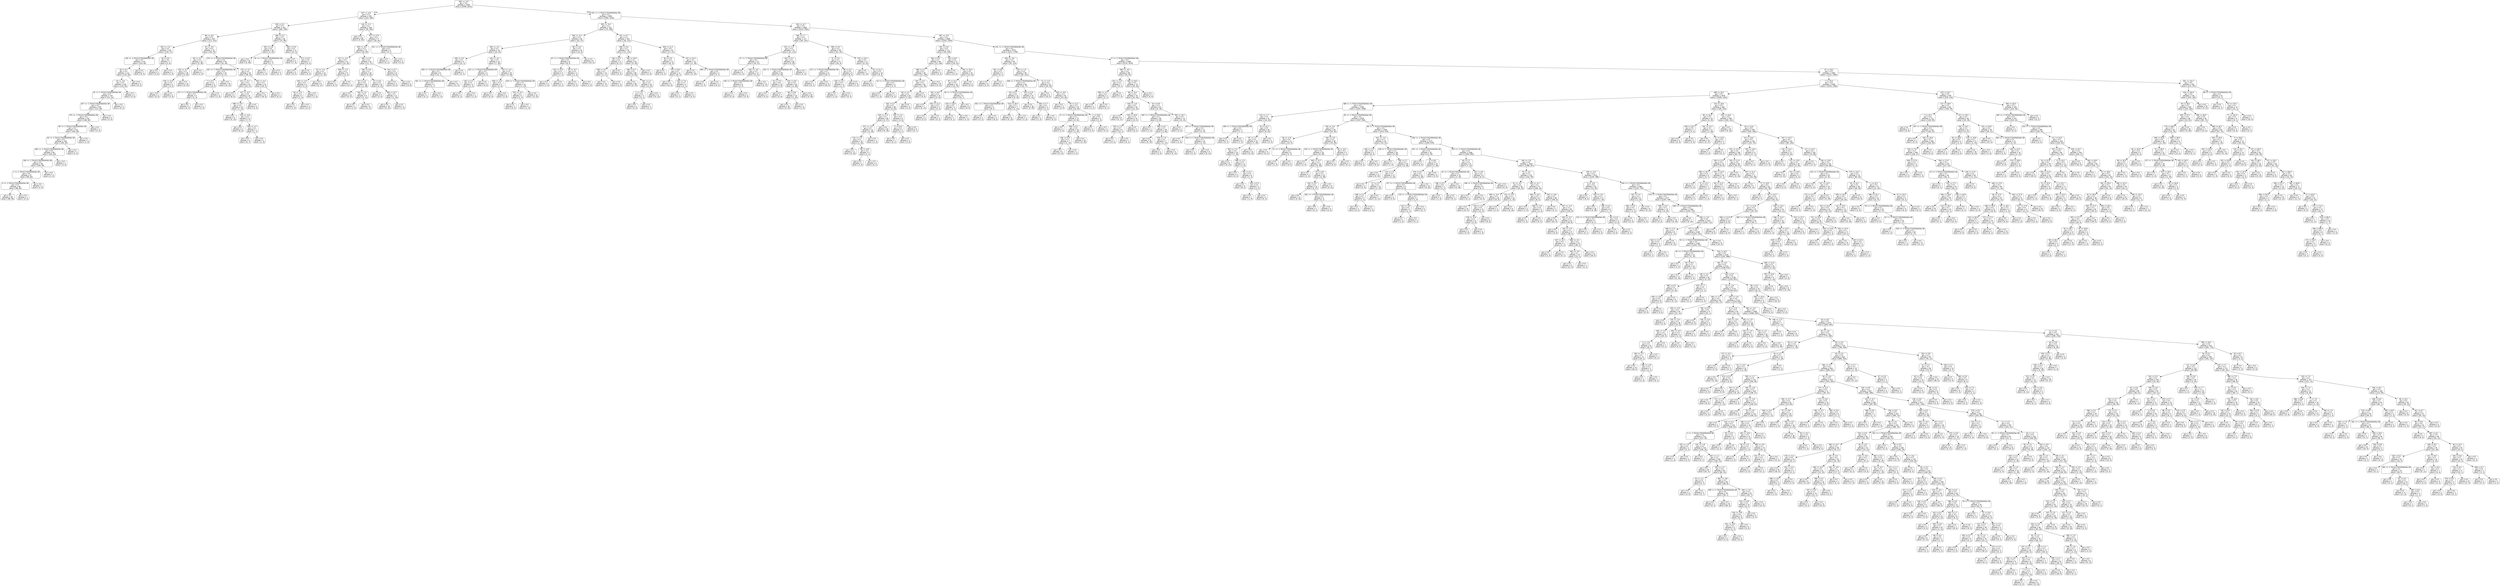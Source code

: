 digraph Tree {
node [shape=box, style="rounded", color="black", fontname=helvetica] ;
edge [fontname=helvetica] ;
0 [label="364 <= -4.5\ngini = 0.5\nsamples = 3346\nvalue = [2599, 2613]"] ;
1 [label="347 <= -4.6\ngini = 0.5\nsamples = 391\nvalue = [215, 383]"] ;
0 -> 1 [labeldistance=2.5, labelangle=45, headlabel="True"] ;
2 [label="194 <= 0.2\ngini = 0.5\nsamples = 251\nvalue = [185, 199]"] ;
1 -> 2 ;
3 [label="86 <= -6.0\ngini = 0.5\nsamples = 205\nvalue = [172, 141]"] ;
2 -> 3 ;
4 [label="353 <= -1.0\ngini = 0.5\nsamples = 126\nvalue = [126, 71]"] ;
3 -> 4 ;
5 [label="136 <= -1.7014117331926443e+38\ngini = 0.5\nsamples = 119\nvalue = [124, 65]"] ;
4 -> 5 ;
6 [label="18 <= 0.7\ngini = 0.5\nsamples = 112\nvalue = [115, 65]"] ;
5 -> 6 ;
7 [label="44 <= -2.6\ngini = 0.5\nsamples = 109\nvalue = [115, 62]"] ;
6 -> 7 ;
8 [label="42 <= -1.7014117331926443e+38\ngini = 0.5\nsamples = 107\nvalue = [111, 62]"] ;
7 -> 8 ;
9 [label="257 <= -1.7014117331926443e+38\ngini = 0.5\nsamples = 105\nvalue = [111, 60]"] ;
8 -> 9 ;
10 [label="375 <= -1.7014117331926443e+38\ngini = 0.5\nsamples = 102\nvalue = [106, 60]"] ;
9 -> 10 ;
11 [label="58 <= -1.7014117331926443e+38\ngini = 0.5\nsamples = 101\nvalue = [105, 60]"] ;
10 -> 11 ;
12 [label="50 <= -1.7014117331926443e+38\ngini = 0.5\nsamples = 100\nvalue = [104, 60]"] ;
11 -> 12 ;
13 [label="360 <= -1.7014117331926443e+38\ngini = 0.5\nsamples = 99\nvalue = [103, 60]"] ;
12 -> 13 ;
14 [label="106 <= -1.7014117331926443e+38\ngini = 0.5\nsamples = 98\nvalue = [100, 60]"] ;
13 -> 14 ;
15 [label="1 <= -1.7014117331926443e+38\ngini = 0.5\nsamples = 97\nvalue = [99, 60]"] ;
14 -> 15 ;
16 [label="0 <= -1.7014117331926443e+38\ngini = 0.5\nsamples = 96\nvalue = [98, 60]"] ;
15 -> 16 ;
17 [label="gini = 0.5\nsamples = 95\nvalue = [98, 58]"] ;
16 -> 17 ;
18 [label="gini = 0.0\nsamples = 1\nvalue = [0, 2]"] ;
16 -> 18 ;
19 [label="gini = 0.0\nsamples = 1\nvalue = [1, 0]"] ;
15 -> 19 ;
20 [label="gini = 0.0\nsamples = 1\nvalue = [1, 0]"] ;
14 -> 20 ;
21 [label="gini = 0.0\nsamples = 1\nvalue = [3, 0]"] ;
13 -> 21 ;
22 [label="gini = 0.0\nsamples = 1\nvalue = [1, 0]"] ;
12 -> 22 ;
23 [label="gini = 0.0\nsamples = 1\nvalue = [1, 0]"] ;
11 -> 23 ;
24 [label="gini = 0.0\nsamples = 1\nvalue = [1, 0]"] ;
10 -> 24 ;
25 [label="gini = 0.0\nsamples = 3\nvalue = [5, 0]"] ;
9 -> 25 ;
26 [label="gini = 0.0\nsamples = 2\nvalue = [0, 2]"] ;
8 -> 26 ;
27 [label="gini = 0.0\nsamples = 2\nvalue = [4, 0]"] ;
7 -> 27 ;
28 [label="gini = 0.0\nsamples = 3\nvalue = [0, 3]"] ;
6 -> 28 ;
29 [label="gini = 0.0\nsamples = 7\nvalue = [9, 0]"] ;
5 -> 29 ;
30 [label="18 <= 0.0\ngini = 0.4\nsamples = 7\nvalue = [2, 6]"] ;
4 -> 30 ;
31 [label="gini = 0.0\nsamples = 5\nvalue = [0, 6]"] ;
30 -> 31 ;
32 [label="gini = 0.0\nsamples = 2\nvalue = [2, 0]"] ;
30 -> 32 ;
33 [label="20 <= -5.5\ngini = 0.5\nsamples = 79\nvalue = [46, 70]"] ;
3 -> 33 ;
34 [label="80 <= -4.1\ngini = 0.2\nsamples = 20\nvalue = [5, 30]"] ;
33 -> 34 ;
35 [label="143 <= -5.7\ngini = 0.2\nsamples = 18\nvalue = [3, 30]"] ;
34 -> 35 ;
36 [label="335 <= -5.9\ngini = 0.5\nsamples = 5\nvalue = [3, 5]"] ;
35 -> 36 ;
37 [label="gini = 0.0\nsamples = 3\nvalue = [0, 5]"] ;
36 -> 37 ;
38 [label="gini = 0.0\nsamples = 2\nvalue = [3, 0]"] ;
36 -> 38 ;
39 [label="gini = 0.0\nsamples = 13\nvalue = [0, 25]"] ;
35 -> 39 ;
40 [label="gini = 0.0\nsamples = 2\nvalue = [2, 0]"] ;
34 -> 40 ;
41 [label="274 <= -1.7014117331926443e+38\ngini = 0.5\nsamples = 59\nvalue = [41, 40]"] ;
33 -> 41 ;
42 [label="161 <= -1.7014117331926443e+38\ngini = 0.3\nsamples = 16\nvalue = [3, 17]"] ;
41 -> 42 ;
43 [label="7 <= 0.7\ngini = 0.5\nsamples = 6\nvalue = [3, 4]"] ;
42 -> 43 ;
44 [label="127 <= -1.7014117331926443e+38\ngini = 0.3\nsamples = 4\nvalue = [1, 4]"] ;
43 -> 44 ;
45 [label="gini = 0.0\nsamples = 3\nvalue = [0, 4]"] ;
44 -> 45 ;
46 [label="gini = 0.0\nsamples = 1\nvalue = [1, 0]"] ;
44 -> 46 ;
47 [label="gini = 0.0\nsamples = 2\nvalue = [2, 0]"] ;
43 -> 47 ;
48 [label="gini = 0.0\nsamples = 10\nvalue = [0, 13]"] ;
42 -> 48 ;
49 [label="372 <= -4.7\ngini = 0.5\nsamples = 43\nvalue = [38, 23]"] ;
41 -> 49 ;
50 [label="311 <= -5.1\ngini = 0.5\nsamples = 29\nvalue = [20, 21]"] ;
49 -> 50 ;
51 [label="gini = 0.0\nsamples = 5\nvalue = [8, 0]"] ;
50 -> 51 ;
52 [label="157 <= -4.3\ngini = 0.5\nsamples = 24\nvalue = [12, 21]"] ;
50 -> 52 ;
53 [label="389 <= -4.9\ngini = 0.4\nsamples = 20\nvalue = [7, 21]"] ;
52 -> 53 ;
54 [label="gini = 0.0\nsamples = 9\nvalue = [0, 14]"] ;
53 -> 54 ;
55 [label="320 <= -4.8\ngini = 0.5\nsamples = 11\nvalue = [7, 7]"] ;
53 -> 55 ;
56 [label="gini = 0.0\nsamples = 4\nvalue = [6, 0]"] ;
55 -> 56 ;
57 [label="205 <= -4.7\ngini = 0.2\nsamples = 7\nvalue = [1, 7]"] ;
55 -> 57 ;
58 [label="gini = 0.0\nsamples = 6\nvalue = [0, 7]"] ;
57 -> 58 ;
59 [label="gini = 0.0\nsamples = 1\nvalue = [1, 0]"] ;
57 -> 59 ;
60 [label="gini = 0.0\nsamples = 4\nvalue = [5, 0]"] ;
52 -> 60 ;
61 [label="303 <= -4.2\ngini = 0.2\nsamples = 14\nvalue = [18, 2]"] ;
49 -> 61 ;
62 [label="gini = 0.0\nsamples = 12\nvalue = [18, 0]"] ;
61 -> 62 ;
63 [label="gini = 0.0\nsamples = 2\nvalue = [0, 2]"] ;
61 -> 63 ;
64 [label="269 <= 3.5\ngini = 0.3\nsamples = 46\nvalue = [13, 58]"] ;
2 -> 64 ;
65 [label="353 <= 1.8\ngini = 0.0\nsamples = 35\nvalue = [1, 53]"] ;
64 -> 65 ;
66 [label="gini = 0.0\nsamples = 30\nvalue = [0, 46]"] ;
65 -> 66 ;
67 [label="81 <= -1.7014117331926443e+38\ngini = 0.2\nsamples = 5\nvalue = [1, 7]"] ;
65 -> 67 ;
68 [label="gini = 0.0\nsamples = 1\nvalue = [1, 0]"] ;
67 -> 68 ;
69 [label="gini = 0.0\nsamples = 4\nvalue = [0, 7]"] ;
67 -> 69 ;
70 [label="309 <= 5.8\ngini = 0.4\nsamples = 11\nvalue = [12, 5]"] ;
64 -> 70 ;
71 [label="gini = 0.0\nsamples = 4\nvalue = [7, 0]"] ;
70 -> 71 ;
72 [label="371 <= 9.3\ngini = 0.5\nsamples = 7\nvalue = [5, 5]"] ;
70 -> 72 ;
73 [label="gini = 0.0\nsamples = 4\nvalue = [0, 5]"] ;
72 -> 73 ;
74 [label="gini = 0.0\nsamples = 3\nvalue = [5, 0]"] ;
72 -> 74 ;
75 [label="144 <= -2.1\ngini = 0.2\nsamples = 140\nvalue = [30, 184]"] ;
1 -> 75 ;
76 [label="gini = 0.0\nsamples = 63\nvalue = [0, 93]"] ;
75 -> 76 ;
77 [label="317 <= 17.8\ngini = 0.4\nsamples = 77\nvalue = [30, 91]"] ;
75 -> 77 ;
78 [label="329 <= -0.2\ngini = 0.3\nsamples = 73\nvalue = [25, 90]"] ;
77 -> 78 ;
79 [label="217 <= -1.0\ngini = 0.5\nsamples = 21\nvalue = [14, 19]"] ;
78 -> 79 ;
80 [label="15 <= -1.4\ngini = 0.2\nsamples = 13\nvalue = [2, 16]"] ;
79 -> 80 ;
81 [label="292 <= -1.6\ngini = 0.4\nsamples = 5\nvalue = [2, 5]"] ;
80 -> 81 ;
82 [label="40 <= -2.3\ngini = 0.3\nsamples = 4\nvalue = [1, 5]"] ;
81 -> 82 ;
83 [label="gini = 0.0\nsamples = 1\nvalue = [1, 0]"] ;
82 -> 83 ;
84 [label="gini = 0.0\nsamples = 3\nvalue = [0, 5]"] ;
82 -> 84 ;
85 [label="gini = 0.0\nsamples = 1\nvalue = [1, 0]"] ;
81 -> 85 ;
86 [label="gini = 0.0\nsamples = 8\nvalue = [0, 11]"] ;
80 -> 86 ;
87 [label="349 <= -1.3\ngini = 0.3\nsamples = 8\nvalue = [12, 3]"] ;
79 -> 87 ;
88 [label="gini = 0.0\nsamples = 1\nvalue = [0, 3]"] ;
87 -> 88 ;
89 [label="gini = 0.0\nsamples = 7\nvalue = [12, 0]"] ;
87 -> 89 ;
90 [label="384 <= 1.9\ngini = 0.2\nsamples = 52\nvalue = [11, 71]"] ;
78 -> 90 ;
91 [label="294 <= 2.8\ngini = 0.1\nsamples = 44\nvalue = [5, 63]"] ;
90 -> 91 ;
92 [label="40 <= 1.6\ngini = 0.0\nsamples = 30\nvalue = [1, 48]"] ;
91 -> 92 ;
93 [label="gini = 0.0\nsamples = 21\nvalue = [0, 37]"] ;
92 -> 93 ;
94 [label="163 <= 1.6\ngini = 0.2\nsamples = 9\nvalue = [1, 11]"] ;
92 -> 94 ;
95 [label="gini = 0.0\nsamples = 1\nvalue = [1, 0]"] ;
94 -> 95 ;
96 [label="gini = 0.0\nsamples = 8\nvalue = [0, 11]"] ;
94 -> 96 ;
97 [label="15 <= 4.0\ngini = 0.3\nsamples = 14\nvalue = [4, 15]"] ;
91 -> 97 ;
98 [label="gini = 0.0\nsamples = 3\nvalue = [3, 0]"] ;
97 -> 98 ;
99 [label="360 <= 13.7\ngini = 0.1\nsamples = 11\nvalue = [1, 15]"] ;
97 -> 99 ;
100 [label="gini = 0.0\nsamples = 10\nvalue = [0, 15]"] ;
99 -> 100 ;
101 [label="gini = 0.0\nsamples = 1\nvalue = [1, 0]"] ;
99 -> 101 ;
102 [label="314 <= 5.7\ngini = 0.5\nsamples = 8\nvalue = [6, 8]"] ;
90 -> 102 ;
103 [label="gini = 0.0\nsamples = 3\nvalue = [6, 0]"] ;
102 -> 103 ;
104 [label="gini = 0.0\nsamples = 5\nvalue = [0, 8]"] ;
102 -> 104 ;
105 [label="241 <= -1.7014117331926443e+38\ngini = 0.3\nsamples = 4\nvalue = [5, 1]"] ;
77 -> 105 ;
106 [label="gini = 0.0\nsamples = 1\nvalue = [0, 1]"] ;
105 -> 106 ;
107 [label="gini = 0.0\nsamples = 3\nvalue = [5, 0]"] ;
105 -> 107 ;
108 [label="331 <= -1.7014117331926443e+38\ngini = 0.5\nsamples = 2955\nvalue = [2384, 2230]"] ;
0 -> 108 [labeldistance=2.5, labelangle=-45, headlabel="False"] ;
109 [label="302 <= -0.4\ngini = 0.4\nsamples = 152\nvalue = [70, 168]"] ;
108 -> 109 ;
110 [label="100 <= -1.0\ngini = 0.5\nsamples = 49\nvalue = [42, 37]"] ;
109 -> 110 ;
111 [label="304 <= -4.1\ngini = 0.5\nsamples = 33\nvalue = [19, 32]"] ;
110 -> 111 ;
112 [label="169 <= -0.3\ngini = 0.2\nsamples = 9\nvalue = [12, 2]"] ;
111 -> 112 ;
113 [label="359 <= -1.7014117331926443e+38\ngini = 0.1\nsamples = 8\nvalue = [12, 1]"] ;
112 -> 113 ;
114 [label="301 <= -1.7014117331926443e+38\ngini = 0.5\nsamples = 2\nvalue = [1, 1]"] ;
113 -> 114 ;
115 [label="gini = 0.0\nsamples = 1\nvalue = [0, 1]"] ;
114 -> 115 ;
116 [label="gini = 0.0\nsamples = 1\nvalue = [1, 0]"] ;
114 -> 116 ;
117 [label="gini = 0.0\nsamples = 6\nvalue = [11, 0]"] ;
113 -> 117 ;
118 [label="gini = 0.0\nsamples = 1\nvalue = [0, 1]"] ;
112 -> 118 ;
119 [label="144 <= -4.2\ngini = 0.3\nsamples = 24\nvalue = [7, 30]"] ;
111 -> 119 ;
120 [label="222 <= -1.7014117331926443e+38\ngini = 0.4\nsamples = 5\nvalue = [4, 2]"] ;
119 -> 120 ;
121 [label="135 <= 2.4\ngini = 0.4\nsamples = 3\nvalue = [1, 2]"] ;
120 -> 121 ;
122 [label="gini = 0.0\nsamples = 2\nvalue = [0, 2]"] ;
121 -> 122 ;
123 [label="gini = 0.0\nsamples = 1\nvalue = [1, 0]"] ;
121 -> 123 ;
124 [label="gini = 0.0\nsamples = 2\nvalue = [3, 0]"] ;
120 -> 124 ;
125 [label="123 <= -1.9\ngini = 0.2\nsamples = 19\nvalue = [3, 28]"] ;
119 -> 125 ;
126 [label="308 <= -3.4\ngini = 0.4\nsamples = 5\nvalue = [2, 4]"] ;
125 -> 126 ;
127 [label="gini = 0.0\nsamples = 3\nvalue = [0, 4]"] ;
126 -> 127 ;
128 [label="gini = 0.0\nsamples = 2\nvalue = [2, 0]"] ;
126 -> 128 ;
129 [label="243 <= -1.7014117331926443e+38\ngini = 0.1\nsamples = 14\nvalue = [1, 24]"] ;
125 -> 129 ;
130 [label="370 <= -0.4\ngini = 0.4\nsamples = 2\nvalue = [1, 2]"] ;
129 -> 130 ;
131 [label="gini = 0.0\nsamples = 1\nvalue = [0, 2]"] ;
130 -> 131 ;
132 [label="gini = 0.0\nsamples = 1\nvalue = [1, 0]"] ;
130 -> 132 ;
133 [label="gini = 0.0\nsamples = 12\nvalue = [0, 22]"] ;
129 -> 133 ;
134 [label="98 <= -0.5\ngini = 0.3\nsamples = 16\nvalue = [23, 5]"] ;
110 -> 134 ;
135 [label="67 <= -1.7014117331926443e+38\ngini = 0.5\nsamples = 8\nvalue = [8, 5]"] ;
134 -> 135 ;
136 [label="323 <= -0.4\ngini = 0.2\nsamples = 5\nvalue = [7, 1]"] ;
135 -> 136 ;
137 [label="gini = 0.0\nsamples = 4\nvalue = [7, 0]"] ;
136 -> 137 ;
138 [label="gini = 0.0\nsamples = 1\nvalue = [0, 1]"] ;
136 -> 138 ;
139 [label="59 <= -0.7\ngini = 0.3\nsamples = 3\nvalue = [1, 4]"] ;
135 -> 139 ;
140 [label="gini = 0.0\nsamples = 2\nvalue = [0, 4]"] ;
139 -> 140 ;
141 [label="gini = 0.0\nsamples = 1\nvalue = [1, 0]"] ;
139 -> 141 ;
142 [label="gini = 0.0\nsamples = 8\nvalue = [15, 0]"] ;
134 -> 142 ;
143 [label="151 <= 4.7\ngini = 0.3\nsamples = 103\nvalue = [28, 131]"] ;
109 -> 143 ;
144 [label="208 <= 0.0\ngini = 0.2\nsamples = 78\nvalue = [11, 110]"] ;
143 -> 144 ;
145 [label="136 <= 0.3\ngini = 0.4\nsamples = 17\nvalue = [6, 17]"] ;
144 -> 145 ;
146 [label="208 <= -0.1\ngini = 0.1\nsamples = 13\nvalue = [1, 17]"] ;
145 -> 146 ;
147 [label="gini = 0.0\nsamples = 12\nvalue = [0, 17]"] ;
146 -> 147 ;
148 [label="gini = 0.0\nsamples = 1\nvalue = [1, 0]"] ;
146 -> 148 ;
149 [label="gini = 0.0\nsamples = 4\nvalue = [5, 0]"] ;
145 -> 149 ;
150 [label="189 <= 15.8\ngini = 0.1\nsamples = 61\nvalue = [5, 93]"] ;
144 -> 150 ;
151 [label="260 <= 0.7\ngini = 0.1\nsamples = 60\nvalue = [3, 93]"] ;
150 -> 151 ;
152 [label="gini = 0.0\nsamples = 40\nvalue = [0, 70]"] ;
151 -> 152 ;
153 [label="302 <= 1.2\ngini = 0.2\nsamples = 20\nvalue = [3, 23]"] ;
151 -> 153 ;
154 [label="2 <= 1.0\ngini = 0.4\nsamples = 3\nvalue = [3, 1]"] ;
153 -> 154 ;
155 [label="gini = 0.0\nsamples = 2\nvalue = [3, 0]"] ;
154 -> 155 ;
156 [label="gini = 0.0\nsamples = 1\nvalue = [0, 1]"] ;
154 -> 156 ;
157 [label="gini = 0.0\nsamples = 17\nvalue = [0, 22]"] ;
153 -> 157 ;
158 [label="gini = 0.0\nsamples = 1\nvalue = [2, 0]"] ;
150 -> 158 ;
159 [label="326 <= 11.2\ngini = 0.5\nsamples = 25\nvalue = [17, 21]"] ;
143 -> 159 ;
160 [label="95 <= 4.9\ngini = 0.3\nsamples = 13\nvalue = [16, 3]"] ;
159 -> 160 ;
161 [label="gini = 0.0\nsamples = 2\nvalue = [0, 2]"] ;
160 -> 161 ;
162 [label="274 <= 6.6\ngini = 0.1\nsamples = 11\nvalue = [16, 1]"] ;
160 -> 162 ;
163 [label="gini = 0.0\nsamples = 6\nvalue = [12, 0]"] ;
162 -> 163 ;
164 [label="249 <= 7.6\ngini = 0.3\nsamples = 5\nvalue = [4, 1]"] ;
162 -> 164 ;
165 [label="gini = 0.0\nsamples = 1\nvalue = [0, 1]"] ;
164 -> 165 ;
166 [label="gini = 0.0\nsamples = 4\nvalue = [4, 0]"] ;
164 -> 166 ;
167 [label="157 <= 21.0\ngini = 0.1\nsamples = 12\nvalue = [1, 18]"] ;
159 -> 167 ;
168 [label="gini = 0.0\nsamples = 9\nvalue = [0, 16]"] ;
167 -> 168 ;
169 [label="399 <= -1.7014117331926443e+38\ngini = 0.4\nsamples = 3\nvalue = [1, 2]"] ;
167 -> 169 ;
170 [label="gini = 0.0\nsamples = 1\nvalue = [1, 0]"] ;
169 -> 170 ;
171 [label="gini = 0.0\nsamples = 2\nvalue = [0, 2]"] ;
169 -> 171 ;
172 [label="163 <= -6.7\ngini = 0.5\nsamples = 2803\nvalue = [2314, 2062]"] ;
108 -> 172 ;
173 [label="364 <= 1.7\ngini = 0.4\nsamples = 117\nvalue = [64, 133]"] ;
172 -> 173 ;
174 [label="251 <= -1.3\ngini = 0.3\nsamples = 79\nvalue = [21, 114]"] ;
173 -> 174 ;
175 [label="27 <= -1.7014117331926443e+38\ngini = 0.5\nsamples = 23\nvalue = [16, 21]"] ;
174 -> 175 ;
176 [label="gini = 0.0\nsamples = 6\nvalue = [11, 0]"] ;
175 -> 176 ;
177 [label="220 <= -4.6\ngini = 0.3\nsamples = 17\nvalue = [5, 21]"] ;
175 -> 177 ;
178 [label="194 <= -1.7014117331926443e+38\ngini = 0.5\nsamples = 6\nvalue = [5, 4]"] ;
177 -> 178 ;
179 [label="gini = 0.0\nsamples = 3\nvalue = [0, 4]"] ;
178 -> 179 ;
180 [label="gini = 0.0\nsamples = 3\nvalue = [5, 0]"] ;
178 -> 180 ;
181 [label="gini = 0.0\nsamples = 11\nvalue = [0, 17]"] ;
177 -> 181 ;
182 [label="203 <= 5.1\ngini = 0.1\nsamples = 56\nvalue = [5, 93]"] ;
174 -> 182 ;
183 [label="150 <= -1.7014117331926443e+38\ngini = 0.1\nsamples = 55\nvalue = [4, 93]"] ;
182 -> 183 ;
184 [label="10 <= -0.3\ngini = 0.4\nsamples = 10\nvalue = [3, 9]"] ;
183 -> 184 ;
185 [label="gini = 0.0\nsamples = 3\nvalue = [3, 0]"] ;
184 -> 185 ;
186 [label="gini = 0.0\nsamples = 7\nvalue = [0, 9]"] ;
184 -> 186 ;
187 [label="232 <= 0.8\ngini = 0.0\nsamples = 45\nvalue = [1, 84]"] ;
183 -> 187 ;
188 [label="69 <= 0.8\ngini = 0.1\nsamples = 16\nvalue = [1, 25]"] ;
187 -> 188 ;
189 [label="gini = 0.0\nsamples = 15\nvalue = [0, 25]"] ;
188 -> 189 ;
190 [label="gini = 0.0\nsamples = 1\nvalue = [1, 0]"] ;
188 -> 190 ;
191 [label="gini = 0.0\nsamples = 29\nvalue = [0, 59]"] ;
187 -> 191 ;
192 [label="gini = 0.0\nsamples = 1\nvalue = [1, 0]"] ;
182 -> 192 ;
193 [label="296 <= 9.3\ngini = 0.4\nsamples = 38\nvalue = [43, 19]"] ;
173 -> 193 ;
194 [label="47 <= 2.5\ngini = 0.2\nsamples = 21\nvalue = [34, 4]"] ;
193 -> 194 ;
195 [label="272 <= -1.7014117331926443e+38\ngini = 0.1\nsamples = 12\nvalue = [26, 1]"] ;
194 -> 195 ;
196 [label="gini = 0.0\nsamples = 1\nvalue = [0, 1]"] ;
195 -> 196 ;
197 [label="gini = 0.0\nsamples = 11\nvalue = [26, 0]"] ;
195 -> 197 ;
198 [label="89 <= 4.2\ngini = 0.4\nsamples = 9\nvalue = [8, 3]"] ;
194 -> 198 ;
199 [label="245 <= 2.6\ngini = 0.4\nsamples = 4\nvalue = [1, 3]"] ;
198 -> 199 ;
200 [label="gini = 0.0\nsamples = 1\nvalue = [1, 0]"] ;
199 -> 200 ;
201 [label="gini = 0.0\nsamples = 3\nvalue = [0, 3]"] ;
199 -> 201 ;
202 [label="gini = 0.0\nsamples = 5\nvalue = [7, 0]"] ;
198 -> 202 ;
203 [label="370 <= 15.4\ngini = 0.5\nsamples = 17\nvalue = [9, 15]"] ;
193 -> 203 ;
204 [label="gini = 0.0\nsamples = 7\nvalue = [0, 12]"] ;
203 -> 204 ;
205 [label="23 <= 21.4\ngini = 0.4\nsamples = 10\nvalue = [9, 3]"] ;
203 -> 205 ;
206 [label="gini = 0.0\nsamples = 6\nvalue = [8, 0]"] ;
205 -> 206 ;
207 [label="24 <= -1.7014117331926443e+38\ngini = 0.4\nsamples = 4\nvalue = [1, 3]"] ;
205 -> 207 ;
208 [label="gini = 0.0\nsamples = 1\nvalue = [1, 0]"] ;
207 -> 208 ;
209 [label="gini = 0.0\nsamples = 3\nvalue = [0, 3]"] ;
207 -> 209 ;
210 [label="397 <= -5.5\ngini = 0.5\nsamples = 2686\nvalue = [2250, 1929]"] ;
172 -> 210 ;
211 [label="201 <= 5.8\ngini = 0.4\nsamples = 111\nvalue = [39, 130]"] ;
210 -> 211 ;
212 [label="350 <= 5.5\ngini = 0.2\nsamples = 84\nvalue = [13, 106]"] ;
211 -> 212 ;
213 [label="380 <= 2.3\ngini = 0.2\nsamples = 82\nvalue = [11, 106]"] ;
212 -> 213 ;
214 [label="301 <= 2.0\ngini = 0.2\nsamples = 53\nvalue = [11, 65]"] ;
213 -> 214 ;
215 [label="49 <= 2.4\ngini = 0.2\nsamples = 50\nvalue = [7, 65]"] ;
214 -> 215 ;
216 [label="164 <= 0.7\ngini = 0.1\nsamples = 48\nvalue = [5, 65]"] ;
215 -> 216 ;
217 [label="325 <= -1.3\ngini = 0.1\nsamples = 39\nvalue = [2, 57]"] ;
216 -> 217 ;
218 [label="377 <= -1.6\ngini = 0.2\nsamples = 15\nvalue = [2, 18]"] ;
217 -> 218 ;
219 [label="124 <= -1.4\ngini = 0.1\nsamples = 14\nvalue = [1, 18]"] ;
218 -> 219 ;
220 [label="gini = 0.0\nsamples = 11\nvalue = [0, 16]"] ;
219 -> 220 ;
221 [label="96 <= -0.8\ngini = 0.4\nsamples = 3\nvalue = [1, 2]"] ;
219 -> 221 ;
222 [label="gini = 0.0\nsamples = 1\nvalue = [1, 0]"] ;
221 -> 222 ;
223 [label="gini = 0.0\nsamples = 2\nvalue = [0, 2]"] ;
221 -> 223 ;
224 [label="gini = 0.0\nsamples = 1\nvalue = [1, 0]"] ;
218 -> 224 ;
225 [label="gini = 0.0\nsamples = 24\nvalue = [0, 39]"] ;
217 -> 225 ;
226 [label="202 <= 1.4\ngini = 0.4\nsamples = 9\nvalue = [3, 8]"] ;
216 -> 226 ;
227 [label="17 <= 0.6\ngini = 0.4\nsamples = 4\nvalue = [3, 1]"] ;
226 -> 227 ;
228 [label="gini = 0.0\nsamples = 1\nvalue = [0, 1]"] ;
227 -> 228 ;
229 [label="gini = 0.0\nsamples = 3\nvalue = [3, 0]"] ;
227 -> 229 ;
230 [label="gini = 0.0\nsamples = 5\nvalue = [0, 7]"] ;
226 -> 230 ;
231 [label="gini = 0.0\nsamples = 2\nvalue = [2, 0]"] ;
215 -> 231 ;
232 [label="gini = 0.0\nsamples = 3\nvalue = [4, 0]"] ;
214 -> 232 ;
233 [label="gini = 0.0\nsamples = 29\nvalue = [0, 41]"] ;
213 -> 233 ;
234 [label="gini = 0.0\nsamples = 2\nvalue = [2, 0]"] ;
212 -> 234 ;
235 [label="116 <= 8.5\ngini = 0.5\nsamples = 27\nvalue = [26, 24]"] ;
211 -> 235 ;
236 [label="gini = 0.0\nsamples = 7\nvalue = [13, 0]"] ;
235 -> 236 ;
237 [label="342 <= 76.3\ngini = 0.5\nsamples = 20\nvalue = [13, 24]"] ;
235 -> 237 ;
238 [label="45 <= 12.2\ngini = 0.5\nsamples = 18\nvalue = [13, 15]"] ;
237 -> 238 ;
239 [label="191 <= 9.6\ngini = 0.3\nsamples = 10\nvalue = [3, 14]"] ;
238 -> 239 ;
240 [label="gini = 0.0\nsamples = 7\nvalue = [0, 12]"] ;
239 -> 240 ;
241 [label="202 <= 11.2\ngini = 0.5\nsamples = 3\nvalue = [3, 2]"] ;
239 -> 241 ;
242 [label="gini = 0.0\nsamples = 2\nvalue = [3, 0]"] ;
241 -> 242 ;
243 [label="gini = 0.0\nsamples = 1\nvalue = [0, 2]"] ;
241 -> 243 ;
244 [label="82 <= -1.7014117331926443e+38\ngini = 0.2\nsamples = 8\nvalue = [10, 1]"] ;
238 -> 244 ;
245 [label="144 <= 24.0\ngini = 0.5\nsamples = 2\nvalue = [1, 1]"] ;
244 -> 245 ;
246 [label="gini = 0.0\nsamples = 1\nvalue = [0, 1]"] ;
245 -> 246 ;
247 [label="gini = 0.0\nsamples = 1\nvalue = [1, 0]"] ;
245 -> 247 ;
248 [label="gini = 0.0\nsamples = 6\nvalue = [9, 0]"] ;
244 -> 248 ;
249 [label="gini = 0.0\nsamples = 2\nvalue = [0, 9]"] ;
237 -> 249 ;
250 [label="131 <= -1.7014117331926443e+38\ngini = 0.5\nsamples = 2575\nvalue = [2211, 1799]"] ;
210 -> 250 ;
251 [label="344 <= -3.6\ngini = 0.3\nsamples = 95\nvalue = [35, 123]"] ;
250 -> 251 ;
252 [label="301 <= 6.8\ngini = 0.3\nsamples = 5\nvalue = [5, 1]"] ;
251 -> 252 ;
253 [label="gini = 0.0\nsamples = 4\nvalue = [5, 0]"] ;
252 -> 253 ;
254 [label="gini = 0.0\nsamples = 1\nvalue = [0, 1]"] ;
252 -> 254 ;
255 [label="110 <= -1.5\ngini = 0.3\nsamples = 90\nvalue = [30, 122]"] ;
251 -> 255 ;
256 [label="208 <= -1.7014117331926443e+38\ngini = 0.2\nsamples = 49\nvalue = [10, 77]"] ;
255 -> 256 ;
257 [label="39 <= 0.7\ngini = 0.5\nsamples = 12\nvalue = [9, 16]"] ;
256 -> 257 ;
258 [label="391 <= -1.7014117331926443e+38\ngini = 0.3\nsamples = 5\nvalue = [8, 2]"] ;
257 -> 258 ;
259 [label="gini = 0.0\nsamples = 2\nvalue = [0, 2]"] ;
258 -> 259 ;
260 [label="gini = 0.0\nsamples = 3\nvalue = [8, 0]"] ;
258 -> 260 ;
261 [label="314 <= 20.2\ngini = 0.1\nsamples = 7\nvalue = [1, 14]"] ;
257 -> 261 ;
262 [label="gini = 0.0\nsamples = 6\nvalue = [0, 14]"] ;
261 -> 262 ;
263 [label="gini = 0.0\nsamples = 1\nvalue = [1, 0]"] ;
261 -> 263 ;
264 [label="375 <= 2.8\ngini = 0.0\nsamples = 37\nvalue = [1, 61]"] ;
256 -> 264 ;
265 [label="gini = 0.0\nsamples = 34\nvalue = [0, 59]"] ;
264 -> 265 ;
266 [label="206 <= 3.7\ngini = 0.4\nsamples = 3\nvalue = [1, 2]"] ;
264 -> 266 ;
267 [label="gini = 0.0\nsamples = 1\nvalue = [1, 0]"] ;
266 -> 267 ;
268 [label="gini = 0.0\nsamples = 2\nvalue = [0, 2]"] ;
266 -> 268 ;
269 [label="71 <= -1.0\ngini = 0.4\nsamples = 41\nvalue = [20, 45]"] ;
255 -> 269 ;
270 [label="gini = 0.0\nsamples = 6\nvalue = [10, 0]"] ;
269 -> 270 ;
271 [label="320 <= -0.5\ngini = 0.3\nsamples = 35\nvalue = [10, 45]"] ;
269 -> 271 ;
272 [label="gini = 0.0\nsamples = 3\nvalue = [4, 0]"] ;
271 -> 272 ;
273 [label="39 <= 11.3\ngini = 0.2\nsamples = 32\nvalue = [6, 45]"] ;
271 -> 273 ;
274 [label="21 <= -1.7014117331926443e+38\ngini = 0.1\nsamples = 27\nvalue = [3, 42]"] ;
273 -> 274 ;
275 [label="gini = 0.0\nsamples = 1\nvalue = [2, 0]"] ;
274 -> 275 ;
276 [label="308 <= 0.2\ngini = 0.0\nsamples = 26\nvalue = [1, 42]"] ;
274 -> 276 ;
277 [label="236 <= -0.3\ngini = 0.1\nsamples = 7\nvalue = [1, 13]"] ;
276 -> 277 ;
278 [label="gini = 0.0\nsamples = 6\nvalue = [0, 13]"] ;
277 -> 278 ;
279 [label="gini = 0.0\nsamples = 1\nvalue = [1, 0]"] ;
277 -> 279 ;
280 [label="gini = 0.0\nsamples = 19\nvalue = [0, 29]"] ;
276 -> 280 ;
281 [label="1 <= 25.0\ngini = 0.5\nsamples = 5\nvalue = [3, 3]"] ;
273 -> 281 ;
282 [label="gini = 0.0\nsamples = 3\nvalue = [3, 0]"] ;
281 -> 282 ;
283 [label="gini = 0.0\nsamples = 2\nvalue = [0, 3]"] ;
281 -> 283 ;
284 [label="0 <= -1.7014117331926443e+38\ngini = 0.5\nsamples = 2480\nvalue = [2176, 1676]"] ;
250 -> 284 ;
285 [label="363 <= -2.0\ngini = 0.4\nsamples = 80\nvalue = [35, 93]"] ;
284 -> 285 ;
286 [label="251 <= -2.4\ngini = 0.2\nsamples = 7\nvalue = [9, 1]"] ;
285 -> 286 ;
287 [label="200 <= -3.1\ngini = 0.4\nsamples = 2\nvalue = [2, 1]"] ;
286 -> 287 ;
288 [label="gini = 0.0\nsamples = 1\nvalue = [2, 0]"] ;
287 -> 288 ;
289 [label="gini = 0.0\nsamples = 1\nvalue = [0, 1]"] ;
287 -> 289 ;
290 [label="gini = 0.0\nsamples = 5\nvalue = [7, 0]"] ;
286 -> 290 ;
291 [label="265 <= 34.0\ngini = 0.3\nsamples = 73\nvalue = [26, 92]"] ;
285 -> 291 ;
292 [label="96 <= -0.4\ngini = 0.3\nsamples = 70\nvalue = [22, 92]"] ;
291 -> 292 ;
293 [label="318 <= -1.6\ngini = 0.5\nsamples = 18\nvalue = [13, 14]"] ;
292 -> 293 ;
294 [label="gini = 0.0\nsamples = 8\nvalue = [0, 11]"] ;
293 -> 294 ;
295 [label="235 <= 10.9\ngini = 0.3\nsamples = 10\nvalue = [13, 3]"] ;
293 -> 295 ;
296 [label="159 <= 1.5\ngini = 0.1\nsamples = 8\nvalue = [13, 1]"] ;
295 -> 296 ;
297 [label="gini = 0.0\nsamples = 7\nvalue = [13, 0]"] ;
296 -> 297 ;
298 [label="gini = 0.0\nsamples = 1\nvalue = [0, 1]"] ;
296 -> 298 ;
299 [label="gini = 0.0\nsamples = 2\nvalue = [0, 2]"] ;
295 -> 299 ;
300 [label="10 <= 9.9\ngini = 0.2\nsamples = 52\nvalue = [9, 78]"] ;
292 -> 300 ;
301 [label="305 <= -1.7014117331926443e+38\ngini = 0.1\nsamples = 39\nvalue = [3, 65]"] ;
300 -> 301 ;
302 [label="gini = 0.0\nsamples = 1\nvalue = [1, 0]"] ;
301 -> 302 ;
303 [label="399 <= 6.2\ngini = 0.1\nsamples = 38\nvalue = [2, 65]"] ;
301 -> 303 ;
304 [label="gini = 0.0\nsamples = 31\nvalue = [0, 53]"] ;
303 -> 304 ;
305 [label="229 <= 7.0\ngini = 0.2\nsamples = 7\nvalue = [2, 12]"] ;
303 -> 305 ;
306 [label="gini = 0.0\nsamples = 2\nvalue = [2, 0]"] ;
305 -> 306 ;
307 [label="gini = 0.0\nsamples = 5\nvalue = [0, 12]"] ;
305 -> 307 ;
308 [label="393 <= 10.2\ngini = 0.4\nsamples = 13\nvalue = [6, 13]"] ;
300 -> 308 ;
309 [label="gini = 0.0\nsamples = 2\nvalue = [3, 0]"] ;
308 -> 309 ;
310 [label="68 <= -1.7014117331926443e+38\ngini = 0.3\nsamples = 11\nvalue = [3, 13]"] ;
308 -> 310 ;
311 [label="gini = 0.0\nsamples = 1\nvalue = [1, 0]"] ;
310 -> 311 ;
312 [label="333 <= -1.7014117331926443e+38\ngini = 0.2\nsamples = 10\nvalue = [2, 13]"] ;
310 -> 312 ;
313 [label="gini = 0.0\nsamples = 1\nvalue = [2, 0]"] ;
312 -> 313 ;
314 [label="gini = 0.0\nsamples = 9\nvalue = [0, 13]"] ;
312 -> 314 ;
315 [label="gini = 0.0\nsamples = 3\nvalue = [4, 0]"] ;
291 -> 315 ;
316 [label="47 <= 33.3\ngini = 0.5\nsamples = 2400\nvalue = [2141, 1583]"] ;
284 -> 316 ;
317 [label="1 <= 15.5\ngini = 0.5\nsamples = 2208\nvalue = [2016, 1386]"] ;
316 -> 317 ;
318 [label="388 <= 10.4\ngini = 0.5\nsamples = 1878\nvalue = [1638, 1262]"] ;
317 -> 318 ;
319 [label="389 <= -1.7014117331926443e+38\ngini = 0.5\nsamples = 1596\nvalue = [1453, 1008]"] ;
318 -> 319 ;
320 [label="214 <= -1.7\ngini = 0.4\nsamples = 41\nvalue = [16, 44]"] ;
319 -> 320 ;
321 [label="359 <= -1.7014117331926443e+38\ngini = 0.2\nsamples = 7\nvalue = [7, 1]"] ;
320 -> 321 ;
322 [label="gini = 0.0\nsamples = 1\nvalue = [0, 1]"] ;
321 -> 322 ;
323 [label="gini = 0.0\nsamples = 6\nvalue = [7, 0]"] ;
321 -> 323 ;
324 [label="20 <= 12.2\ngini = 0.3\nsamples = 34\nvalue = [9, 43]"] ;
320 -> 324 ;
325 [label="87 <= 1.3\ngini = 0.2\nsamples = 33\nvalue = [7, 43]"] ;
324 -> 325 ;
326 [label="362 <= -1.0\ngini = 0.4\nsamples = 19\nvalue = [7, 20]"] ;
325 -> 326 ;
327 [label="gini = 0.0\nsamples = 8\nvalue = [0, 14]"] ;
326 -> 327 ;
328 [label="266 <= -1.5\ngini = 0.5\nsamples = 11\nvalue = [7, 6]"] ;
326 -> 328 ;
329 [label="gini = 0.0\nsamples = 3\nvalue = [0, 3]"] ;
328 -> 329 ;
330 [label="381 <= 0.1\ngini = 0.4\nsamples = 8\nvalue = [7, 3]"] ;
328 -> 330 ;
331 [label="gini = 0.0\nsamples = 5\nvalue = [6, 0]"] ;
330 -> 331 ;
332 [label="159 <= 0.2\ngini = 0.4\nsamples = 3\nvalue = [1, 3]"] ;
330 -> 332 ;
333 [label="gini = 0.0\nsamples = 1\nvalue = [1, 0]"] ;
332 -> 333 ;
334 [label="gini = 0.0\nsamples = 2\nvalue = [0, 3]"] ;
332 -> 334 ;
335 [label="gini = 0.0\nsamples = 14\nvalue = [0, 23]"] ;
325 -> 335 ;
336 [label="gini = 0.0\nsamples = 1\nvalue = [2, 0]"] ;
324 -> 336 ;
337 [label="95 <= -1.7014117331926443e+38\ngini = 0.5\nsamples = 1555\nvalue = [1437, 964]"] ;
319 -> 337 ;
338 [label="193 <= -0.4\ngini = 0.4\nsamples = 49\nvalue = [23, 45]"] ;
337 -> 338 ;
339 [label="56 <= -2.8\ngini = 0.4\nsamples = 11\nvalue = [13, 5]"] ;
338 -> 339 ;
340 [label="gini = 0.0\nsamples = 6\nvalue = [12, 0]"] ;
339 -> 340 ;
341 [label="51 <= -1.7014117331926443e+38\ngini = 0.3\nsamples = 5\nvalue = [1, 5]"] ;
339 -> 341 ;
342 [label="gini = 0.0\nsamples = 1\nvalue = [1, 0]"] ;
341 -> 342 ;
343 [label="gini = 0.0\nsamples = 4\nvalue = [0, 5]"] ;
341 -> 343 ;
344 [label="194 <= 7.8\ngini = 0.3\nsamples = 38\nvalue = [10, 40]"] ;
338 -> 344 ;
345 [label="229 <= -1.7014117331926443e+38\ngini = 0.2\nsamples = 35\nvalue = [6, 39]"] ;
344 -> 345 ;
346 [label="gini = 0.0\nsamples = 1\nvalue = [1, 0]"] ;
345 -> 346 ;
347 [label="350 <= -0.3\ngini = 0.2\nsamples = 34\nvalue = [5, 39]"] ;
345 -> 347 ;
348 [label="gini = 0.0\nsamples = 1\nvalue = [1, 0]"] ;
347 -> 348 ;
349 [label="23 <= 0.8\ngini = 0.2\nsamples = 33\nvalue = [4, 39]"] ;
347 -> 349 ;
350 [label="234 <= 0.5\ngini = 0.3\nsamples = 16\nvalue = [4, 17]"] ;
349 -> 350 ;
351 [label="gini = 0.0\nsamples = 11\nvalue = [0, 16]"] ;
350 -> 351 ;
352 [label="282 <= -1.7014117331926443e+38\ngini = 0.3\nsamples = 5\nvalue = [4, 1]"] ;
350 -> 352 ;
353 [label="gini = 0.0\nsamples = 1\nvalue = [0, 1]"] ;
352 -> 353 ;
354 [label="gini = 0.0\nsamples = 4\nvalue = [4, 0]"] ;
352 -> 354 ;
355 [label="gini = 0.0\nsamples = 17\nvalue = [0, 22]"] ;
349 -> 355 ;
356 [label="28 <= 10.1\ngini = 0.3\nsamples = 3\nvalue = [4, 1]"] ;
344 -> 356 ;
357 [label="gini = 0.0\nsamples = 2\nvalue = [4, 0]"] ;
356 -> 357 ;
358 [label="gini = 0.0\nsamples = 1\nvalue = [0, 1]"] ;
356 -> 358 ;
359 [label="99 <= -1.7014117331926443e+38\ngini = 0.5\nsamples = 1506\nvalue = [1414, 919]"] ;
337 -> 359 ;
360 [label="341 <= -1.6\ngini = 0.3\nsamples = 35\nvalue = [10, 41]"] ;
359 -> 360 ;
361 [label="168 <= -2.5\ngini = 0.4\nsamples = 5\nvalue = [6, 3]"] ;
360 -> 361 ;
362 [label="gini = 0.0\nsamples = 3\nvalue = [0, 3]"] ;
361 -> 362 ;
363 [label="gini = 0.0\nsamples = 2\nvalue = [6, 0]"] ;
361 -> 363 ;
364 [label="148 <= -1.7014117331926443e+38\ngini = 0.2\nsamples = 30\nvalue = [4, 38]"] ;
360 -> 364 ;
365 [label="gini = 0.0\nsamples = 1\nvalue = [1, 0]"] ;
364 -> 365 ;
366 [label="100 <= 1.1\ngini = 0.1\nsamples = 29\nvalue = [3, 38]"] ;
364 -> 366 ;
367 [label="gini = 0.0\nsamples = 17\nvalue = [0, 25]"] ;
366 -> 367 ;
368 [label="113 <= 1.3\ngini = 0.3\nsamples = 12\nvalue = [3, 13]"] ;
366 -> 368 ;
369 [label="gini = 0.0\nsamples = 2\nvalue = [2, 0]"] ;
368 -> 369 ;
370 [label="17 <= 2.3\ngini = 0.1\nsamples = 10\nvalue = [1, 13]"] ;
368 -> 370 ;
371 [label="108 <= 2.2\ngini = 0.4\nsamples = 3\nvalue = [1, 2]"] ;
370 -> 371 ;
372 [label="gini = 0.0\nsamples = 2\nvalue = [0, 2]"] ;
371 -> 372 ;
373 [label="gini = 0.0\nsamples = 1\nvalue = [1, 0]"] ;
371 -> 373 ;
374 [label="gini = 0.0\nsamples = 7\nvalue = [0, 11]"] ;
370 -> 374 ;
375 [label="336 <= -1.7014117331926443e+38\ngini = 0.5\nsamples = 1471\nvalue = [1404, 878]"] ;
359 -> 375 ;
376 [label="251 <= -1.7014117331926443e+38\ngini = 0.4\nsamples = 25\nvalue = [11, 28]"] ;
375 -> 376 ;
377 [label="gini = 0.0\nsamples = 2\nvalue = [4, 0]"] ;
376 -> 377 ;
378 [label="6 <= 9.9\ngini = 0.3\nsamples = 23\nvalue = [7, 28]"] ;
376 -> 378 ;
379 [label="270 <= 0.2\ngini = 0.2\nsamples = 21\nvalue = [4, 28]"] ;
378 -> 379 ;
380 [label="217 <= -1.7014117331926443e+38\ngini = 0.4\nsamples = 9\nvalue = [4, 8]"] ;
379 -> 380 ;
381 [label="gini = 0.0\nsamples = 2\nvalue = [3, 0]"] ;
380 -> 381 ;
382 [label="119 <= -1.7014117331926443e+38\ngini = 0.2\nsamples = 7\nvalue = [1, 8]"] ;
380 -> 382 ;
383 [label="210 <= -0.9\ngini = 0.5\nsamples = 2\nvalue = [1, 1]"] ;
382 -> 383 ;
384 [label="gini = 0.0\nsamples = 1\nvalue = [1, 0]"] ;
383 -> 384 ;
385 [label="gini = 0.0\nsamples = 1\nvalue = [0, 1]"] ;
383 -> 385 ;
386 [label="gini = 0.0\nsamples = 5\nvalue = [0, 7]"] ;
382 -> 386 ;
387 [label="gini = 0.0\nsamples = 12\nvalue = [0, 20]"] ;
379 -> 387 ;
388 [label="gini = 0.0\nsamples = 2\nvalue = [3, 0]"] ;
378 -> 388 ;
389 [label="210 <= -1.7014117331926443e+38\ngini = 0.5\nsamples = 1446\nvalue = [1393, 850]"] ;
375 -> 389 ;
390 [label="39 <= 2.7\ngini = 0.4\nsamples = 21\nvalue = [7, 23]"] ;
389 -> 390 ;
391 [label="33 <= -1.7014117331926443e+38\ngini = 0.1\nsamples = 15\nvalue = [1, 19]"] ;
390 -> 391 ;
392 [label="198 <= 0.3\ngini = 0.5\nsamples = 2\nvalue = [1, 1]"] ;
391 -> 392 ;
393 [label="gini = 0.0\nsamples = 1\nvalue = [1, 0]"] ;
392 -> 393 ;
394 [label="gini = 0.0\nsamples = 1\nvalue = [0, 1]"] ;
392 -> 394 ;
395 [label="gini = 0.0\nsamples = 13\nvalue = [0, 18]"] ;
391 -> 395 ;
396 [label="151 <= 4.9\ngini = 0.5\nsamples = 6\nvalue = [6, 4]"] ;
390 -> 396 ;
397 [label="196 <= -1.7014117331926443e+38\ngini = 0.2\nsamples = 4\nvalue = [6, 1]"] ;
396 -> 397 ;
398 [label="gini = 0.0\nsamples = 1\nvalue = [0, 1]"] ;
397 -> 398 ;
399 [label="gini = 0.0\nsamples = 3\nvalue = [6, 0]"] ;
397 -> 399 ;
400 [label="gini = 0.0\nsamples = 2\nvalue = [0, 3]"] ;
396 -> 400 ;
401 [label="343 <= -2.9\ngini = 0.5\nsamples = 1425\nvalue = [1386, 827]"] ;
389 -> 401 ;
402 [label="76 <= -4.1\ngini = 0.3\nsamples = 110\nvalue = [142, 39]"] ;
401 -> 402 ;
403 [label="67 <= -4.1\ngini = 0.5\nsamples = 36\nvalue = [34, 25]"] ;
402 -> 403 ;
404 [label="269 <= -4.4\ngini = 0.3\nsamples = 26\nvalue = [33, 9]"] ;
403 -> 404 ;
405 [label="gini = 0.0\nsamples = 14\nvalue = [22, 0]"] ;
404 -> 405 ;
406 [label="139 <= -4.4\ngini = 0.5\nsamples = 12\nvalue = [11, 9]"] ;
404 -> 406 ;
407 [label="276 <= -4.4\ngini = 0.3\nsamples = 6\nvalue = [2, 9]"] ;
406 -> 407 ;
408 [label="gini = 0.0\nsamples = 4\nvalue = [0, 9]"] ;
407 -> 408 ;
409 [label="gini = 0.0\nsamples = 2\nvalue = [2, 0]"] ;
407 -> 409 ;
410 [label="gini = 0.0\nsamples = 6\nvalue = [9, 0]"] ;
406 -> 410 ;
411 [label="231 <= -4.3\ngini = 0.1\nsamples = 10\nvalue = [1, 16]"] ;
403 -> 411 ;
412 [label="gini = 0.0\nsamples = 1\nvalue = [1, 0]"] ;
411 -> 412 ;
413 [label="gini = 0.0\nsamples = 9\nvalue = [0, 16]"] ;
411 -> 413 ;
414 [label="240 <= -4.1\ngini = 0.2\nsamples = 74\nvalue = [108, 14]"] ;
402 -> 414 ;
415 [label="283 <= -4.0\ngini = 0.5\nsamples = 8\nvalue = [8, 5]"] ;
414 -> 415 ;
416 [label="gini = 0.0\nsamples = 3\nvalue = [7, 0]"] ;
415 -> 416 ;
417 [label="166 <= -4.2\ngini = 0.3\nsamples = 5\nvalue = [1, 5]"] ;
415 -> 417 ;
418 [label="gini = 0.0\nsamples = 1\nvalue = [1, 0]"] ;
417 -> 418 ;
419 [label="gini = 0.0\nsamples = 4\nvalue = [0, 5]"] ;
417 -> 419 ;
420 [label="376 <= -4.8\ngini = 0.2\nsamples = 66\nvalue = [100, 9]"] ;
414 -> 420 ;
421 [label="gini = 0.0\nsamples = 1\nvalue = [0, 1]"] ;
420 -> 421 ;
422 [label="107 <= -3.3\ngini = 0.1\nsamples = 65\nvalue = [100, 8]"] ;
420 -> 422 ;
423 [label="gini = 0.0\nsamples = 33\nvalue = [61, 0]"] ;
422 -> 423 ;
424 [label="105 <= -3.3\ngini = 0.3\nsamples = 32\nvalue = [39, 8]"] ;
422 -> 424 ;
425 [label="gini = 0.0\nsamples = 5\nvalue = [0, 6]"] ;
424 -> 425 ;
426 [label="202 <= -3.3\ngini = 0.1\nsamples = 27\nvalue = [39, 2]"] ;
424 -> 426 ;
427 [label="147 <= -0.2\ngini = 0.5\nsamples = 2\nvalue = [1, 1]"] ;
426 -> 427 ;
428 [label="gini = 0.0\nsamples = 1\nvalue = [1, 0]"] ;
427 -> 428 ;
429 [label="gini = 0.0\nsamples = 1\nvalue = [0, 1]"] ;
427 -> 429 ;
430 [label="386 <= -3.1\ngini = 0.0\nsamples = 25\nvalue = [38, 1]"] ;
426 -> 430 ;
431 [label="340 <= -3.0\ngini = 0.1\nsamples = 10\nvalue = [12, 1]"] ;
430 -> 431 ;
432 [label="gini = 0.0\nsamples = 9\nvalue = [12, 0]"] ;
431 -> 432 ;
433 [label="gini = 0.0\nsamples = 1\nvalue = [0, 1]"] ;
431 -> 433 ;
434 [label="gini = 0.0\nsamples = 15\nvalue = [26, 0]"] ;
430 -> 434 ;
435 [label="128 <= -2.9\ngini = 0.5\nsamples = 1315\nvalue = [1244, 788]"] ;
401 -> 435 ;
436 [label="0 <= -3.6\ngini = 0.4\nsamples = 29\nvalue = [13, 35]"] ;
435 -> 436 ;
437 [label="gini = 0.0\nsamples = 2\nvalue = [6, 0]"] ;
436 -> 437 ;
438 [label="344 <= -0.3\ngini = 0.3\nsamples = 27\nvalue = [7, 35]"] ;
436 -> 438 ;
439 [label="gini = 0.0\nsamples = 18\nvalue = [0, 28]"] ;
438 -> 439 ;
440 [label="148 <= 0.2\ngini = 0.5\nsamples = 9\nvalue = [7, 7]"] ;
438 -> 440 ;
441 [label="213 <= -1.7014117331926443e+38\ngini = 0.3\nsamples = 5\nvalue = [5, 1]"] ;
440 -> 441 ;
442 [label="gini = 0.0\nsamples = 1\nvalue = [0, 1]"] ;
441 -> 442 ;
443 [label="gini = 0.0\nsamples = 4\nvalue = [5, 0]"] ;
441 -> 443 ;
444 [label="84 <= 5.4\ngini = 0.4\nsamples = 4\nvalue = [2, 6]"] ;
440 -> 444 ;
445 [label="gini = 0.0\nsamples = 3\nvalue = [0, 6]"] ;
444 -> 445 ;
446 [label="gini = 0.0\nsamples = 1\nvalue = [2, 0]"] ;
444 -> 446 ;
447 [label="204 <= -1.7014117331926443e+38\ngini = 0.5\nsamples = 1286\nvalue = [1231, 753]"] ;
435 -> 447 ;
448 [label="337 <= 1.0\ngini = 0.1\nsamples = 9\nvalue = [1, 15]"] ;
447 -> 448 ;
449 [label="284 <= 0.0\ngini = 0.4\nsamples = 3\nvalue = [1, 3]"] ;
448 -> 449 ;
450 [label="gini = 0.0\nsamples = 2\nvalue = [0, 3]"] ;
449 -> 450 ;
451 [label="gini = 0.0\nsamples = 1\nvalue = [1, 0]"] ;
449 -> 451 ;
452 [label="gini = 0.0\nsamples = 6\nvalue = [0, 12]"] ;
448 -> 452 ;
453 [label="179 <= -1.7014117331926443e+38\ngini = 0.5\nsamples = 1277\nvalue = [1230, 738]"] ;
447 -> 453 ;
454 [label="309 <= 0.4\ngini = 0.3\nsamples = 13\nvalue = [4, 16]"] ;
453 -> 454 ;
455 [label="gini = 0.0\nsamples = 3\nvalue = [4, 0]"] ;
454 -> 455 ;
456 [label="gini = 0.0\nsamples = 10\nvalue = [0, 16]"] ;
454 -> 456 ;
457 [label="248 <= -1.7014117331926443e+38\ngini = 0.5\nsamples = 1264\nvalue = [1226, 722]"] ;
453 -> 457 ;
458 [label="gini = 0.0\nsamples = 7\nvalue = [0, 10]"] ;
457 -> 458 ;
459 [label="356 <= -3.3\ngini = 0.5\nsamples = 1257\nvalue = [1226, 712]"] ;
457 -> 459 ;
460 [label="345 <= -1.4\ngini = 0.2\nsamples = 8\nvalue = [1, 11]"] ;
459 -> 460 ;
461 [label="164 <= -2.2\ngini = 0.5\nsamples = 2\nvalue = [1, 1]"] ;
460 -> 461 ;
462 [label="gini = 0.0\nsamples = 1\nvalue = [0, 1]"] ;
461 -> 462 ;
463 [label="gini = 0.0\nsamples = 1\nvalue = [1, 0]"] ;
461 -> 463 ;
464 [label="gini = 0.0\nsamples = 6\nvalue = [0, 10]"] ;
460 -> 464 ;
465 [label="277 <= 10.4\ngini = 0.5\nsamples = 1249\nvalue = [1225, 701]"] ;
459 -> 465 ;
466 [label="53 <= -1.7014117331926443e+38\ngini = 0.5\nsamples = 1238\nvalue = [1203, 701]"] ;
465 -> 466 ;
467 [label="92 <= -1.7014117331926443e+38\ngini = 0.2\nsamples = 13\nvalue = [2, 15]"] ;
466 -> 467 ;
468 [label="gini = 0.0\nsamples = 1\nvalue = [1, 0]"] ;
467 -> 468 ;
469 [label="60 <= 8.4\ngini = 0.1\nsamples = 12\nvalue = [1, 15]"] ;
467 -> 469 ;
470 [label="gini = 0.0\nsamples = 11\nvalue = [0, 15]"] ;
469 -> 470 ;
471 [label="gini = 0.0\nsamples = 1\nvalue = [1, 0]"] ;
469 -> 471 ;
472 [label="310 <= 10.1\ngini = 0.5\nsamples = 1225\nvalue = [1201, 686]"] ;
466 -> 472 ;
473 [label="361 <= -3.0\ngini = 0.5\nsamples = 1215\nvalue = [1198, 670]"] ;
472 -> 473 ;
474 [label="89 <= 2.3\ngini = 0.3\nsamples = 20\nvalue = [5, 19]"] ;
473 -> 474 ;
475 [label="306 <= 0.5\ngini = 0.2\nsamples = 17\nvalue = [3, 18]"] ;
474 -> 475 ;
476 [label="305 <= -0.8\ngini = 0.5\nsamples = 8\nvalue = [3, 5]"] ;
475 -> 476 ;
477 [label="gini = 0.0\nsamples = 5\nvalue = [0, 5]"] ;
476 -> 477 ;
478 [label="gini = 0.0\nsamples = 3\nvalue = [3, 0]"] ;
476 -> 478 ;
479 [label="gini = 0.0\nsamples = 9\nvalue = [0, 13]"] ;
475 -> 479 ;
480 [label="219 <= 1.7\ngini = 0.4\nsamples = 3\nvalue = [2, 1]"] ;
474 -> 480 ;
481 [label="gini = 0.0\nsamples = 1\nvalue = [0, 1]"] ;
480 -> 481 ;
482 [label="gini = 0.0\nsamples = 2\nvalue = [2, 0]"] ;
480 -> 482 ;
483 [label="140 <= 9.7\ngini = 0.5\nsamples = 1195\nvalue = [1193, 651]"] ;
473 -> 483 ;
484 [label="23 <= -1.9\ngini = 0.5\nsamples = 1170\nvalue = [1159, 647]"] ;
483 -> 484 ;
485 [label="184 <= -2.1\ngini = 0.2\nsamples = 56\nvalue = [83, 13]"] ;
484 -> 485 ;
486 [label="250 <= -2.9\ngini = 0.4\nsamples = 29\nvalue = [31, 12]"] ;
485 -> 486 ;
487 [label="gini = 0.0\nsamples = 1\nvalue = [0, 4]"] ;
486 -> 487 ;
488 [label="135 <= -2.0\ngini = 0.3\nsamples = 28\nvalue = [31, 8]"] ;
486 -> 488 ;
489 [label="295 <= -1.5\ngini = 0.2\nsamples = 23\nvalue = [30, 3]"] ;
488 -> 489 ;
490 [label="5 <= -2.0\ngini = 0.1\nsamples = 22\nvalue = [30, 2]"] ;
489 -> 490 ;
491 [label="163 <= -2.1\ngini = 0.1\nsamples = 21\nvalue = [30, 1]"] ;
490 -> 491 ;
492 [label="gini = 0.0\nsamples = 19\nvalue = [28, 0]"] ;
491 -> 492 ;
493 [label="288 <= -2.8\ngini = 0.4\nsamples = 2\nvalue = [2, 1]"] ;
491 -> 493 ;
494 [label="gini = 0.0\nsamples = 1\nvalue = [2, 0]"] ;
493 -> 494 ;
495 [label="gini = 0.0\nsamples = 1\nvalue = [0, 1]"] ;
493 -> 495 ;
496 [label="gini = 0.0\nsamples = 1\nvalue = [0, 1]"] ;
490 -> 496 ;
497 [label="gini = 0.0\nsamples = 1\nvalue = [0, 1]"] ;
489 -> 497 ;
498 [label="255 <= -0.3\ngini = 0.3\nsamples = 5\nvalue = [1, 5]"] ;
488 -> 498 ;
499 [label="gini = 0.0\nsamples = 4\nvalue = [0, 5]"] ;
498 -> 499 ;
500 [label="gini = 0.0\nsamples = 1\nvalue = [1, 0]"] ;
498 -> 500 ;
501 [label="281 <= 0.3\ngini = 0.0\nsamples = 27\nvalue = [52, 1]"] ;
485 -> 501 ;
502 [label="gini = 0.0\nsamples = 23\nvalue = [47, 0]"] ;
501 -> 502 ;
503 [label="325 <= -0.4\ngini = 0.3\nsamples = 4\nvalue = [5, 1]"] ;
501 -> 503 ;
504 [label="gini = 0.0\nsamples = 1\nvalue = [0, 1]"] ;
503 -> 504 ;
505 [label="gini = 0.0\nsamples = 3\nvalue = [5, 0]"] ;
503 -> 505 ;
506 [label="129 <= -1.8\ngini = 0.5\nsamples = 1114\nvalue = [1076, 634]"] ;
484 -> 506 ;
507 [label="8 <= -1.9\ngini = 0.3\nsamples = 34\nvalue = [10, 41]"] ;
506 -> 507 ;
508 [label="215 <= -1.8\ngini = 0.4\nsamples = 6\nvalue = [5, 2]"] ;
507 -> 508 ;
509 [label="gini = 0.0\nsamples = 4\nvalue = [5, 0]"] ;
508 -> 509 ;
510 [label="gini = 0.0\nsamples = 2\nvalue = [0, 2]"] ;
508 -> 510 ;
511 [label="181 <= -1.9\ngini = 0.2\nsamples = 28\nvalue = [5, 39]"] ;
507 -> 511 ;
512 [label="126 <= -1.9\ngini = 0.5\nsamples = 5\nvalue = [4, 3]"] ;
511 -> 512 ;
513 [label="gini = 0.0\nsamples = 2\nvalue = [0, 3]"] ;
512 -> 513 ;
514 [label="gini = 0.0\nsamples = 3\nvalue = [4, 0]"] ;
512 -> 514 ;
515 [label="233 <= -2.1\ngini = 0.1\nsamples = 23\nvalue = [1, 36]"] ;
511 -> 515 ;
516 [label="gini = 0.0\nsamples = 1\nvalue = [1, 0]"] ;
515 -> 516 ;
517 [label="gini = 0.0\nsamples = 22\nvalue = [0, 36]"] ;
515 -> 517 ;
518 [label="383 <= -2.0\ngini = 0.5\nsamples = 1080\nvalue = [1066, 593]"] ;
506 -> 518 ;
519 [label="296 <= -1.6\ngini = 0.1\nsamples = 7\nvalue = [1, 12]"] ;
518 -> 519 ;
520 [label="gini = 0.0\nsamples = 1\nvalue = [1, 0]"] ;
519 -> 520 ;
521 [label="gini = 0.0\nsamples = 6\nvalue = [0, 12]"] ;
519 -> 521 ;
522 [label="20 <= 4.0\ngini = 0.5\nsamples = 1073\nvalue = [1065, 581]"] ;
518 -> 522 ;
523 [label="26 <= -1.8\ngini = 0.4\nsamples = 741\nvalue = [775, 365]"] ;
522 -> 523 ;
524 [label="29 <= -1.9\ngini = 0.4\nsamples = 18\nvalue = [7, 19]"] ;
523 -> 524 ;
525 [label="177 <= -0.1\ngini = 0.4\nsamples = 3\nvalue = [3, 1]"] ;
524 -> 525 ;
526 [label="gini = 0.0\nsamples = 2\nvalue = [3, 0]"] ;
525 -> 526 ;
527 [label="gini = 0.0\nsamples = 1\nvalue = [0, 1]"] ;
525 -> 527 ;
528 [label="79 <= 4.7\ngini = 0.3\nsamples = 15\nvalue = [4, 18]"] ;
524 -> 528 ;
529 [label="61 <= -0.3\ngini = 0.2\nsamples = 14\nvalue = [3, 18]"] ;
528 -> 529 ;
530 [label="gini = 0.0\nsamples = 6\nvalue = [0, 10]"] ;
529 -> 530 ;
531 [label="374 <= 0.3\ngini = 0.4\nsamples = 8\nvalue = [3, 8]"] ;
529 -> 531 ;
532 [label="gini = 0.0\nsamples = 2\nvalue = [3, 0]"] ;
531 -> 532 ;
533 [label="gini = 0.0\nsamples = 6\nvalue = [0, 8]"] ;
531 -> 533 ;
534 [label="gini = 0.0\nsamples = 1\nvalue = [1, 0]"] ;
528 -> 534 ;
535 [label="83 <= 3.0\ngini = 0.4\nsamples = 723\nvalue = [768, 346]"] ;
523 -> 535 ;
536 [label="35 <= 3.0\ngini = 0.4\nsamples = 664\nvalue = [690, 334]"] ;
535 -> 536 ;
537 [label="363 <= -0.7\ngini = 0.4\nsamples = 654\nvalue = [688, 321]"] ;
536 -> 537 ;
538 [label="393 <= -1.7\ngini = 0.3\nsamples = 131\nvalue = [156, 40]"] ;
537 -> 538 ;
539 [label="337 <= -2.0\ngini = 0.5\nsamples = 11\nvalue = [8, 13]"] ;
538 -> 539 ;
540 [label="gini = 0.0\nsamples = 3\nvalue = [6, 0]"] ;
539 -> 540 ;
541 [label="271 <= -1.9\ngini = 0.2\nsamples = 8\nvalue = [2, 13]"] ;
539 -> 541 ;
542 [label="gini = 0.0\nsamples = 2\nvalue = [2, 0]"] ;
541 -> 542 ;
543 [label="gini = 0.0\nsamples = 6\nvalue = [0, 13]"] ;
541 -> 543 ;
544 [label="100 <= -1.8\ngini = 0.3\nsamples = 120\nvalue = [148, 27]"] ;
538 -> 544 ;
545 [label="gini = 0.0\nsamples = 3\nvalue = [0, 3]"] ;
544 -> 545 ;
546 [label="123 <= -1.9\ngini = 0.2\nsamples = 117\nvalue = [148, 24]"] ;
544 -> 546 ;
547 [label="gini = 0.0\nsamples = 2\nvalue = [0, 2]"] ;
546 -> 547 ;
548 [label="35 <= -1.8\ngini = 0.2\nsamples = 115\nvalue = [148, 22]"] ;
546 -> 548 ;
549 [label="gini = 0.0\nsamples = 1\nvalue = [0, 2]"] ;
548 -> 549 ;
550 [label="243 <= -0.1\ngini = 0.2\nsamples = 114\nvalue = [148, 20]"] ;
548 -> 550 ;
551 [label="2 <= -1.7014117331926443e+38\ngini = 0.2\nsamples = 112\nvalue = [147, 18]"] ;
550 -> 551 ;
552 [label="155 <= -1.5\ngini = 0.4\nsamples = 2\nvalue = [1, 2]"] ;
551 -> 552 ;
553 [label="gini = 0.0\nsamples = 1\nvalue = [1, 0]"] ;
552 -> 553 ;
554 [label="gini = 0.0\nsamples = 1\nvalue = [0, 2]"] ;
552 -> 554 ;
555 [label="231 <= -1.8\ngini = 0.2\nsamples = 110\nvalue = [146, 16]"] ;
551 -> 555 ;
556 [label="gini = 0.0\nsamples = 1\nvalue = [0, 1]"] ;
555 -> 556 ;
557 [label="345 <= -1.1\ngini = 0.2\nsamples = 109\nvalue = [146, 15]"] ;
555 -> 557 ;
558 [label="gini = 0.0\nsamples = 44\nvalue = [62, 0]"] ;
557 -> 558 ;
559 [label="195 <= -1.2\ngini = 0.3\nsamples = 65\nvalue = [84, 15]"] ;
557 -> 559 ;
560 [label="33 <= -1.1\ngini = 0.5\nsamples = 5\nvalue = [4, 7]"] ;
559 -> 560 ;
561 [label="gini = 0.0\nsamples = 2\nvalue = [4, 0]"] ;
560 -> 561 ;
562 [label="gini = 0.0\nsamples = 3\nvalue = [0, 7]"] ;
560 -> 562 ;
563 [label="361 <= -0.8\ngini = 0.2\nsamples = 60\nvalue = [80, 8]"] ;
559 -> 563 ;
564 [label="299 <= -1.7014117331926443e+38\ngini = 0.0\nsamples = 35\nvalue = [60, 1]"] ;
563 -> 564 ;
565 [label="gini = 0.0\nsamples = 1\nvalue = [0, 1]"] ;
564 -> 565 ;
566 [label="gini = 0.0\nsamples = 34\nvalue = [60, 0]"] ;
564 -> 566 ;
567 [label="204 <= -0.7\ngini = 0.4\nsamples = 25\nvalue = [20, 7]"] ;
563 -> 567 ;
568 [label="143 <= -0.8\ngini = 0.5\nsamples = 13\nvalue = [6, 7]"] ;
567 -> 568 ;
569 [label="244 <= -0.8\ngini = 0.4\nsamples = 9\nvalue = [6, 3]"] ;
568 -> 569 ;
570 [label="341 <= -0.8\ngini = 0.5\nsamples = 5\nvalue = [2, 3]"] ;
569 -> 570 ;
571 [label="gini = 0.0\nsamples = 2\nvalue = [2, 0]"] ;
570 -> 571 ;
572 [label="gini = 0.0\nsamples = 3\nvalue = [0, 3]"] ;
570 -> 572 ;
573 [label="gini = 0.0\nsamples = 4\nvalue = [4, 0]"] ;
569 -> 573 ;
574 [label="gini = 0.0\nsamples = 4\nvalue = [0, 4]"] ;
568 -> 574 ;
575 [label="gini = 0.0\nsamples = 12\nvalue = [14, 0]"] ;
567 -> 575 ;
576 [label="50 <= 0.5\ngini = 0.4\nsamples = 2\nvalue = [1, 2]"] ;
550 -> 576 ;
577 [label="gini = 0.0\nsamples = 1\nvalue = [0, 2]"] ;
576 -> 577 ;
578 [label="gini = 0.0\nsamples = 1\nvalue = [1, 0]"] ;
576 -> 578 ;
579 [label="60 <= -0.4\ngini = 0.5\nsamples = 523\nvalue = [532, 281]"] ;
537 -> 579 ;
580 [label="277 <= -0.3\ngini = 0.5\nsamples = 71\nvalue = [38, 73]"] ;
579 -> 580 ;
581 [label="195 <= -0.7\ngini = 0.4\nsamples = 52\nvalue = [19, 65]"] ;
580 -> 581 ;
582 [label="346 <= -0.4\ngini = 0.5\nsamples = 17\nvalue = [17, 12]"] ;
581 -> 582 ;
583 [label="196 <= -0.7\ngini = 0.4\nsamples = 15\nvalue = [17, 7]"] ;
582 -> 583 ;
584 [label="181 <= -0.8\ngini = 0.3\nsamples = 13\nvalue = [17, 4]"] ;
583 -> 584 ;
585 [label="56 <= -1.4\ngini = 0.4\nsamples = 3\nvalue = [1, 3]"] ;
584 -> 585 ;
586 [label="gini = 0.0\nsamples = 1\nvalue = [1, 0]"] ;
585 -> 586 ;
587 [label="gini = 0.0\nsamples = 2\nvalue = [0, 3]"] ;
585 -> 587 ;
588 [label="368 <= -0.6\ngini = 0.1\nsamples = 10\nvalue = [16, 1]"] ;
584 -> 588 ;
589 [label="152 <= -0.7\ngini = 0.4\nsamples = 3\nvalue = [3, 1]"] ;
588 -> 589 ;
590 [label="gini = 0.0\nsamples = 2\nvalue = [3, 0]"] ;
589 -> 590 ;
591 [label="gini = 0.0\nsamples = 1\nvalue = [0, 1]"] ;
589 -> 591 ;
592 [label="gini = 0.0\nsamples = 7\nvalue = [13, 0]"] ;
588 -> 592 ;
593 [label="gini = 0.0\nsamples = 2\nvalue = [0, 3]"] ;
583 -> 593 ;
594 [label="gini = 0.0\nsamples = 2\nvalue = [0, 5]"] ;
582 -> 594 ;
595 [label="47 <= -0.8\ngini = 0.1\nsamples = 35\nvalue = [2, 53]"] ;
581 -> 595 ;
596 [label="gini = 0.0\nsamples = 1\nvalue = [1, 0]"] ;
595 -> 596 ;
597 [label="326 <= -0.3\ngini = 0.0\nsamples = 34\nvalue = [1, 53]"] ;
595 -> 597 ;
598 [label="gini = 0.0\nsamples = 30\nvalue = [0, 49]"] ;
597 -> 598 ;
599 [label="29 <= -0.4\ngini = 0.3\nsamples = 4\nvalue = [1, 4]"] ;
597 -> 599 ;
600 [label="gini = 0.0\nsamples = 1\nvalue = [1, 0]"] ;
599 -> 600 ;
601 [label="gini = 0.0\nsamples = 3\nvalue = [0, 4]"] ;
599 -> 601 ;
602 [label="272 <= 0.6\ngini = 0.4\nsamples = 19\nvalue = [19, 8]"] ;
580 -> 602 ;
603 [label="381 <= -0.7\ngini = 0.1\nsamples = 13\nvalue = [17, 1]"] ;
602 -> 603 ;
604 [label="gini = 0.0\nsamples = 1\nvalue = [0, 1]"] ;
603 -> 604 ;
605 [label="gini = 0.0\nsamples = 12\nvalue = [17, 0]"] ;
603 -> 605 ;
606 [label="364 <= 4.4\ngini = 0.3\nsamples = 6\nvalue = [2, 7]"] ;
602 -> 606 ;
607 [label="gini = 0.0\nsamples = 5\nvalue = [0, 7]"] ;
606 -> 607 ;
608 [label="gini = 0.0\nsamples = 1\nvalue = [2, 0]"] ;
606 -> 608 ;
609 [label="103 <= 0.8\ngini = 0.4\nsamples = 452\nvalue = [494, 208]"] ;
579 -> 609 ;
610 [label="103 <= -0.7\ngini = 0.3\nsamples = 239\nvalue = [287, 80]"] ;
609 -> 610 ;
611 [label="266 <= 0.8\ngini = 0.2\nsamples = 7\nvalue = [1, 7]"] ;
610 -> 611 ;
612 [label="gini = 0.0\nsamples = 6\nvalue = [0, 7]"] ;
611 -> 612 ;
613 [label="gini = 0.0\nsamples = 1\nvalue = [1, 0]"] ;
611 -> 613 ;
614 [label="376 <= 6.0\ngini = 0.3\nsamples = 232\nvalue = [286, 73]"] ;
610 -> 614 ;
615 [label="86 <= -0.1\ngini = 0.3\nsamples = 231\nvalue = [286, 70]"] ;
614 -> 615 ;
616 [label="333 <= 0.0\ngini = 0.4\nsamples = 82\nvalue = [91, 39]"] ;
615 -> 616 ;
617 [label="360 <= -0.3\ngini = 0.3\nsamples = 58\nvalue = [76, 17]"] ;
616 -> 617 ;
618 [label="176 <= -0.2\ngini = 0.0\nsamples = 23\nvalue = [44, 1]"] ;
617 -> 618 ;
619 [label="gini = 0.0\nsamples = 18\nvalue = [40, 0]"] ;
618 -> 619 ;
620 [label="215 <= -0.2\ngini = 0.3\nsamples = 5\nvalue = [4, 1]"] ;
618 -> 620 ;
621 [label="288 <= -0.4\ngini = 0.5\nsamples = 2\nvalue = [1, 1]"] ;
620 -> 621 ;
622 [label="gini = 0.0\nsamples = 1\nvalue = [1, 0]"] ;
621 -> 622 ;
623 [label="gini = 0.0\nsamples = 1\nvalue = [0, 1]"] ;
621 -> 623 ;
624 [label="gini = 0.0\nsamples = 3\nvalue = [3, 0]"] ;
620 -> 624 ;
625 [label="65 <= -0.2\ngini = 0.4\nsamples = 35\nvalue = [32, 16]"] ;
617 -> 625 ;
626 [label="383 <= -0.2\ngini = 0.5\nsamples = 22\nvalue = [15, 15]"] ;
625 -> 626 ;
627 [label="gini = 0.0\nsamples = 6\nvalue = [0, 10]"] ;
626 -> 627 ;
628 [label="398 <= 0.2\ngini = 0.4\nsamples = 16\nvalue = [15, 5]"] ;
626 -> 628 ;
629 [label="167 <= -0.5\ngini = 0.1\nsamples = 14\nvalue = [15, 1]"] ;
628 -> 629 ;
630 [label="gini = 0.0\nsamples = 1\nvalue = [0, 1]"] ;
629 -> 630 ;
631 [label="gini = 0.0\nsamples = 13\nvalue = [15, 0]"] ;
629 -> 631 ;
632 [label="gini = 0.0\nsamples = 2\nvalue = [0, 4]"] ;
628 -> 632 ;
633 [label="181 <= -0.5\ngini = 0.1\nsamples = 13\nvalue = [17, 1]"] ;
625 -> 633 ;
634 [label="gini = 0.0\nsamples = 1\nvalue = [0, 1]"] ;
633 -> 634 ;
635 [label="gini = 0.0\nsamples = 12\nvalue = [17, 0]"] ;
633 -> 635 ;
636 [label="40 <= -0.2\ngini = 0.5\nsamples = 24\nvalue = [15, 22]"] ;
616 -> 636 ;
637 [label="216 <= -0.3\ngini = 0.3\nsamples = 7\nvalue = [9, 2]"] ;
636 -> 637 ;
638 [label="gini = 0.0\nsamples = 2\nvalue = [0, 2]"] ;
637 -> 638 ;
639 [label="gini = 0.0\nsamples = 5\nvalue = [9, 0]"] ;
637 -> 639 ;
640 [label="382 <= 0.1\ngini = 0.4\nsamples = 17\nvalue = [6, 20]"] ;
636 -> 640 ;
641 [label="32 <= -0.4\ngini = 0.1\nsamples = 13\nvalue = [1, 19]"] ;
640 -> 641 ;
642 [label="gini = 0.0\nsamples = 1\nvalue = [1, 0]"] ;
641 -> 642 ;
643 [label="gini = 0.0\nsamples = 12\nvalue = [0, 19]"] ;
641 -> 643 ;
644 [label="271 <= 1.7\ngini = 0.3\nsamples = 4\nvalue = [5, 1]"] ;
640 -> 644 ;
645 [label="gini = 0.0\nsamples = 3\nvalue = [5, 0]"] ;
644 -> 645 ;
646 [label="gini = 0.0\nsamples = 1\nvalue = [0, 1]"] ;
644 -> 646 ;
647 [label="181 <= -1.7014117331926443e+38\ngini = 0.2\nsamples = 149\nvalue = [195, 31]"] ;
615 -> 647 ;
648 [label="gini = 0.0\nsamples = 1\nvalue = [0, 2]"] ;
647 -> 648 ;
649 [label="40 <= 0.1\ngini = 0.2\nsamples = 148\nvalue = [195, 29]"] ;
647 -> 649 ;
650 [label="gini = 0.0\nsamples = 32\nvalue = [47, 0]"] ;
649 -> 650 ;
651 [label="78 <= -0.6\ngini = 0.3\nsamples = 116\nvalue = [148, 29]"] ;
649 -> 651 ;
652 [label="gini = 0.0\nsamples = 2\nvalue = [0, 3]"] ;
651 -> 652 ;
653 [label="63 <= 0.1\ngini = 0.3\nsamples = 114\nvalue = [148, 26]"] ;
651 -> 653 ;
654 [label="60 <= 0.3\ngini = 0.5\nsamples = 6\nvalue = [4, 5]"] ;
653 -> 654 ;
655 [label="311 <= -0.1\ngini = 0.3\nsamples = 3\nvalue = [1, 5]"] ;
654 -> 655 ;
656 [label="gini = 0.0\nsamples = 1\nvalue = [1, 0]"] ;
655 -> 656 ;
657 [label="gini = 0.0\nsamples = 2\nvalue = [0, 5]"] ;
655 -> 657 ;
658 [label="gini = 0.0\nsamples = 3\nvalue = [3, 0]"] ;
654 -> 658 ;
659 [label="199 <= 0.4\ngini = 0.2\nsamples = 108\nvalue = [144, 21]"] ;
653 -> 659 ;
660 [label="178 <= -0.4\ngini = 0.1\nsamples = 45\nvalue = [71, 2]"] ;
659 -> 660 ;
661 [label="126 <= 0.5\ngini = 0.4\nsamples = 4\nvalue = [5, 2]"] ;
660 -> 661 ;
662 [label="gini = 0.0\nsamples = 1\nvalue = [0, 2]"] ;
661 -> 662 ;
663 [label="gini = 0.0\nsamples = 3\nvalue = [5, 0]"] ;
661 -> 663 ;
664 [label="gini = 0.0\nsamples = 41\nvalue = [66, 0]"] ;
660 -> 664 ;
665 [label="146 <= 0.5\ngini = 0.3\nsamples = 63\nvalue = [73, 19]"] ;
659 -> 665 ;
666 [label="286 <= 0.6\ngini = 0.5\nsamples = 21\nvalue = [12, 14]"] ;
665 -> 666 ;
667 [label="322 <= 0.1\ngini = 0.4\nsamples = 13\nvalue = [4, 12]"] ;
666 -> 667 ;
668 [label="gini = 0.0\nsamples = 3\nvalue = [3, 0]"] ;
667 -> 668 ;
669 [label="305 <= 0.6\ngini = 0.1\nsamples = 10\nvalue = [1, 12]"] ;
667 -> 669 ;
670 [label="gini = 0.0\nsamples = 8\nvalue = [0, 11]"] ;
669 -> 670 ;
671 [label="68 <= 0.4\ngini = 0.5\nsamples = 2\nvalue = [1, 1]"] ;
669 -> 671 ;
672 [label="gini = 0.0\nsamples = 1\nvalue = [0, 1]"] ;
671 -> 672 ;
673 [label="gini = 0.0\nsamples = 1\nvalue = [1, 0]"] ;
671 -> 673 ;
674 [label="335 <= 1.7\ngini = 0.3\nsamples = 8\nvalue = [8, 2]"] ;
666 -> 674 ;
675 [label="gini = 0.0\nsamples = 7\nvalue = [8, 0]"] ;
674 -> 675 ;
676 [label="gini = 0.0\nsamples = 1\nvalue = [0, 2]"] ;
674 -> 676 ;
677 [label="76 <= -1.7014117331926443e+38\ngini = 0.1\nsamples = 42\nvalue = [61, 5]"] ;
665 -> 677 ;
678 [label="gini = 0.0\nsamples = 1\nvalue = [0, 2]"] ;
677 -> 678 ;
679 [label="21 <= 0.9\ngini = 0.1\nsamples = 41\nvalue = [61, 3]"] ;
677 -> 679 ;
680 [label="116 <= 0.5\ngini = 0.1\nsamples = 38\nvalue = [59, 2]"] ;
679 -> 680 ;
681 [label="195 <= 0.7\ngini = 0.3\nsamples = 6\nvalue = [5, 1]"] ;
680 -> 681 ;
682 [label="gini = 0.0\nsamples = 5\nvalue = [5, 0]"] ;
681 -> 682 ;
683 [label="gini = 0.0\nsamples = 1\nvalue = [0, 1]"] ;
681 -> 683 ;
684 [label="16 <= 1.0\ngini = 0.0\nsamples = 32\nvalue = [54, 1]"] ;
680 -> 684 ;
685 [label="gini = 0.0\nsamples = 27\nvalue = [48, 0]"] ;
684 -> 685 ;
686 [label="213 <= 1.0\ngini = 0.2\nsamples = 5\nvalue = [6, 1]"] ;
684 -> 686 ;
687 [label="gini = 0.0\nsamples = 1\nvalue = [0, 1]"] ;
686 -> 687 ;
688 [label="gini = 0.0\nsamples = 4\nvalue = [6, 0]"] ;
686 -> 688 ;
689 [label="392 <= 1.0\ngini = 0.4\nsamples = 3\nvalue = [2, 1]"] ;
679 -> 689 ;
690 [label="gini = 0.0\nsamples = 1\nvalue = [0, 1]"] ;
689 -> 690 ;
691 [label="gini = 0.0\nsamples = 2\nvalue = [2, 0]"] ;
689 -> 691 ;
692 [label="gini = 0.0\nsamples = 1\nvalue = [0, 3]"] ;
614 -> 692 ;
693 [label="136 <= 0.8\ngini = 0.5\nsamples = 213\nvalue = [207, 128]"] ;
609 -> 693 ;
694 [label="390 <= 0.2\ngini = 0.3\nsamples = 21\nvalue = [5, 29]"] ;
693 -> 694 ;
695 [label="334 <= -0.3\ngini = 0.5\nsamples = 5\nvalue = [3, 2]"] ;
694 -> 695 ;
696 [label="gini = 0.0\nsamples = 2\nvalue = [0, 2]"] ;
695 -> 696 ;
697 [label="gini = 0.0\nsamples = 3\nvalue = [3, 0]"] ;
695 -> 697 ;
698 [label="157 <= 0.1\ngini = 0.1\nsamples = 16\nvalue = [2, 27]"] ;
694 -> 698 ;
699 [label="gini = 0.0\nsamples = 1\nvalue = [1, 0]"] ;
698 -> 699 ;
700 [label="170 <= 0.9\ngini = 0.1\nsamples = 15\nvalue = [1, 27]"] ;
698 -> 700 ;
701 [label="gini = 0.0\nsamples = 14\nvalue = [0, 27]"] ;
700 -> 701 ;
702 [label="gini = 0.0\nsamples = 1\nvalue = [1, 0]"] ;
700 -> 702 ;
703 [label="275 <= 0.5\ngini = 0.4\nsamples = 192\nvalue = [202, 99]"] ;
693 -> 703 ;
704 [label="123 <= 1.2\ngini = 0.2\nsamples = 5\nvalue = [1, 8]"] ;
703 -> 704 ;
705 [label="gini = 0.0\nsamples = 1\nvalue = [1, 0]"] ;
704 -> 705 ;
706 [label="gini = 0.0\nsamples = 4\nvalue = [0, 8]"] ;
704 -> 706 ;
707 [label="11 <= 1.0\ngini = 0.4\nsamples = 187\nvalue = [201, 91]"] ;
703 -> 707 ;
708 [label="92 <= -1.7014117331926443e+38\ngini = 0.1\nsamples = 24\nvalue = [33, 1]"] ;
707 -> 708 ;
709 [label="gini = 0.0\nsamples = 1\nvalue = [0, 1]"] ;
708 -> 709 ;
710 [label="gini = 0.0\nsamples = 23\nvalue = [33, 0]"] ;
708 -> 710 ;
711 [label="18 <= 1.0\ngini = 0.5\nsamples = 163\nvalue = [168, 90]"] ;
707 -> 711 ;
712 [label="83 <= 1.5\ngini = 0.4\nsamples = 16\nvalue = [9, 18]"] ;
711 -> 712 ;
713 [label="235 <= 1.0\ngini = 0.2\nsamples = 12\nvalue = [3, 18]"] ;
712 -> 713 ;
714 [label="gini = 0.0\nsamples = 2\nvalue = [2, 0]"] ;
713 -> 714 ;
715 [label="389 <= 1.6\ngini = 0.1\nsamples = 10\nvalue = [1, 18]"] ;
713 -> 715 ;
716 [label="gini = 0.0\nsamples = 9\nvalue = [0, 18]"] ;
715 -> 716 ;
717 [label="gini = 0.0\nsamples = 1\nvalue = [1, 0]"] ;
715 -> 717 ;
718 [label="gini = 0.0\nsamples = 4\nvalue = [6, 0]"] ;
712 -> 718 ;
719 [label="203 <= 0.9\ngini = 0.4\nsamples = 147\nvalue = [159, 72]"] ;
711 -> 719 ;
720 [label="156 <= 1.0\ngini = 0.3\nsamples = 8\nvalue = [2, 10]"] ;
719 -> 720 ;
721 [label="gini = 0.0\nsamples = 2\nvalue = [2, 0]"] ;
720 -> 721 ;
722 [label="gini = 0.0\nsamples = 6\nvalue = [0, 10]"] ;
720 -> 722 ;
723 [label="339 <= 3.1\ngini = 0.4\nsamples = 139\nvalue = [157, 62]"] ;
719 -> 723 ;
724 [label="356 <= 1.3\ngini = 0.4\nsamples = 131\nvalue = [156, 52]"] ;
723 -> 724 ;
725 [label="gini = 0.0\nsamples = 28\nvalue = [46, 0]"] ;
724 -> 725 ;
726 [label="189 <= 2.5\ngini = 0.4\nsamples = 103\nvalue = [110, 52]"] ;
724 -> 726 ;
727 [label="203 <= 2.4\ngini = 0.5\nsamples = 82\nvalue = [78, 51]"] ;
726 -> 727 ;
728 [label="322 <= 1.2\ngini = 0.4\nsamples = 67\nvalue = [72, 35]"] ;
727 -> 728 ;
729 [label="gini = 0.0\nsamples = 5\nvalue = [0, 9]"] ;
728 -> 729 ;
730 [label="237 <= 1.9\ngini = 0.4\nsamples = 62\nvalue = [72, 26]"] ;
728 -> 730 ;
731 [label="259 <= 1.6\ngini = 0.5\nsamples = 46\nvalue = [49, 26]"] ;
730 -> 731 ;
732 [label="81 <= 1.5\ngini = 0.3\nsamples = 35\nvalue = [46, 13]"] ;
731 -> 732 ;
733 [label="237 <= 1.4\ngini = 0.5\nsamples = 18\nvalue = [18, 11]"] ;
732 -> 733 ;
734 [label="334 <= 1.8\ngini = 0.1\nsamples = 9\nvalue = [12, 1]"] ;
733 -> 734 ;
735 [label="gini = 0.0\nsamples = 8\nvalue = [12, 0]"] ;
734 -> 735 ;
736 [label="gini = 0.0\nsamples = 1\nvalue = [0, 1]"] ;
734 -> 736 ;
737 [label="310 <= 1.7\ngini = 0.5\nsamples = 9\nvalue = [6, 10]"] ;
733 -> 737 ;
738 [label="7 <= 1.1\ngini = 0.3\nsamples = 7\nvalue = [2, 10]"] ;
737 -> 738 ;
739 [label="gini = 0.0\nsamples = 1\nvalue = [2, 0]"] ;
738 -> 739 ;
740 [label="gini = 0.0\nsamples = 6\nvalue = [0, 10]"] ;
738 -> 740 ;
741 [label="gini = 0.0\nsamples = 2\nvalue = [4, 0]"] ;
737 -> 741 ;
742 [label="148 <= 1.2\ngini = 0.1\nsamples = 17\nvalue = [28, 2]"] ;
732 -> 742 ;
743 [label="gini = 0.0\nsamples = 1\nvalue = [0, 1]"] ;
742 -> 743 ;
744 [label="280 <= 2.1\ngini = 0.1\nsamples = 16\nvalue = [28, 1]"] ;
742 -> 744 ;
745 [label="gini = 0.0\nsamples = 15\nvalue = [28, 0]"] ;
744 -> 745 ;
746 [label="gini = 0.0\nsamples = 1\nvalue = [0, 1]"] ;
744 -> 746 ;
747 [label="269 <= 1.9\ngini = 0.3\nsamples = 11\nvalue = [3, 13]"] ;
731 -> 747 ;
748 [label="295 <= 1.6\ngini = 0.1\nsamples = 9\nvalue = [1, 13]"] ;
747 -> 748 ;
749 [label="gini = 0.0\nsamples = 1\nvalue = [1, 0]"] ;
748 -> 749 ;
750 [label="gini = 0.0\nsamples = 8\nvalue = [0, 13]"] ;
748 -> 750 ;
751 [label="gini = 0.0\nsamples = 2\nvalue = [2, 0]"] ;
747 -> 751 ;
752 [label="gini = 0.0\nsamples = 16\nvalue = [23, 0]"] ;
730 -> 752 ;
753 [label="242 <= 2.7\ngini = 0.4\nsamples = 15\nvalue = [6, 16]"] ;
727 -> 753 ;
754 [label="127 <= 2.5\ngini = 0.2\nsamples = 12\nvalue = [2, 16]"] ;
753 -> 754 ;
755 [label="gini = 0.0\nsamples = 10\nvalue = [0, 16]"] ;
754 -> 755 ;
756 [label="gini = 0.0\nsamples = 2\nvalue = [2, 0]"] ;
754 -> 756 ;
757 [label="gini = 0.0\nsamples = 3\nvalue = [4, 0]"] ;
753 -> 757 ;
758 [label="319 <= 3.2\ngini = 0.1\nsamples = 21\nvalue = [32, 1]"] ;
726 -> 758 ;
759 [label="gini = 0.0\nsamples = 20\nvalue = [32, 0]"] ;
758 -> 759 ;
760 [label="gini = 0.0\nsamples = 1\nvalue = [0, 1]"] ;
758 -> 760 ;
761 [label="319 <= 3.5\ngini = 0.2\nsamples = 8\nvalue = [1, 10]"] ;
723 -> 761 ;
762 [label="gini = 0.0\nsamples = 7\nvalue = [0, 10]"] ;
761 -> 762 ;
763 [label="gini = 0.0\nsamples = 1\nvalue = [1, 0]"] ;
761 -> 763 ;
764 [label="67 <= 2.7\ngini = 0.2\nsamples = 10\nvalue = [2, 13]"] ;
536 -> 764 ;
765 [label="gini = 0.0\nsamples = 7\nvalue = [0, 12]"] ;
764 -> 765 ;
766 [label="47 <= 5.9\ngini = 0.4\nsamples = 3\nvalue = [2, 1]"] ;
764 -> 766 ;
767 [label="gini = 0.0\nsamples = 2\nvalue = [2, 0]"] ;
766 -> 767 ;
768 [label="gini = 0.0\nsamples = 1\nvalue = [0, 1]"] ;
766 -> 768 ;
769 [label="192 <= 3.8\ngini = 0.2\nsamples = 59\nvalue = [78, 12]"] ;
535 -> 769 ;
770 [label="41 <= 3.1\ngini = 0.1\nsamples = 46\nvalue = [70, 5]"] ;
769 -> 770 ;
771 [label="43 <= 3.0\ngini = 0.4\nsamples = 14\nvalue = [14, 5]"] ;
770 -> 771 ;
772 [label="gini = 0.0\nsamples = 8\nvalue = [12, 0]"] ;
771 -> 772 ;
773 [label="98 <= 3.2\ngini = 0.4\nsamples = 6\nvalue = [2, 5]"] ;
771 -> 773 ;
774 [label="gini = 0.0\nsamples = 4\nvalue = [0, 5]"] ;
773 -> 774 ;
775 [label="gini = 0.0\nsamples = 2\nvalue = [2, 0]"] ;
773 -> 775 ;
776 [label="gini = 0.0\nsamples = 32\nvalue = [56, 0]"] ;
770 -> 776 ;
777 [label="109 <= 3.7\ngini = 0.5\nsamples = 13\nvalue = [8, 7]"] ;
769 -> 777 ;
778 [label="gini = 0.0\nsamples = 4\nvalue = [0, 5]"] ;
777 -> 778 ;
779 [label="260 <= 5.0\ngini = 0.3\nsamples = 9\nvalue = [8, 2]"] ;
777 -> 779 ;
780 [label="gini = 0.0\nsamples = 6\nvalue = [7, 0]"] ;
779 -> 780 ;
781 [label="310 <= 7.4\ngini = 0.4\nsamples = 3\nvalue = [1, 2]"] ;
779 -> 781 ;
782 [label="gini = 0.0\nsamples = 2\nvalue = [0, 2]"] ;
781 -> 782 ;
783 [label="gini = 0.0\nsamples = 1\nvalue = [1, 0]"] ;
781 -> 783 ;
784 [label="11 <= 4.2\ngini = 0.5\nsamples = 332\nvalue = [290, 216]"] ;
522 -> 784 ;
785 [label="29 <= 5.8\ngini = 0.3\nsamples = 31\nvalue = [8, 40]"] ;
784 -> 785 ;
786 [label="376 <= 5.7\ngini = 0.2\nsamples = 29\nvalue = [5, 40]"] ;
785 -> 786 ;
787 [label="195 <= 4.2\ngini = 0.2\nsamples = 28\nvalue = [4, 40]"] ;
786 -> 787 ;
788 [label="221 <= 4.1\ngini = 0.4\nsamples = 12\nvalue = [4, 13]"] ;
787 -> 788 ;
789 [label="gini = 0.0\nsamples = 7\nvalue = [0, 12]"] ;
788 -> 789 ;
790 [label="313 <= 4.0\ngini = 0.3\nsamples = 5\nvalue = [4, 1]"] ;
788 -> 790 ;
791 [label="gini = 0.0\nsamples = 1\nvalue = [0, 1]"] ;
790 -> 791 ;
792 [label="gini = 0.0\nsamples = 4\nvalue = [4, 0]"] ;
790 -> 792 ;
793 [label="gini = 0.0\nsamples = 16\nvalue = [0, 27]"] ;
787 -> 793 ;
794 [label="gini = 0.0\nsamples = 1\nvalue = [1, 0]"] ;
786 -> 794 ;
795 [label="gini = 0.0\nsamples = 2\nvalue = [3, 0]"] ;
785 -> 795 ;
796 [label="299 <= 10.0\ngini = 0.5\nsamples = 301\nvalue = [282, 176]"] ;
784 -> 796 ;
797 [label="76 <= 6.1\ngini = 0.5\nsamples = 295\nvalue = [281, 167]"] ;
796 -> 797 ;
798 [label="117 <= 6.0\ngini = 0.5\nsamples = 123\nvalue = [94, 86]"] ;
797 -> 798 ;
799 [label="241 <= 5.3\ngini = 0.5\nsamples = 104\nvalue = [91, 62]"] ;
798 -> 799 ;
800 [label="62 <= 5.6\ngini = 0.5\nsamples = 69\nvalue = [48, 51]"] ;
799 -> 800 ;
801 [label="251 <= 4.7\ngini = 0.5\nsamples = 62\nvalue = [48, 40]"] ;
800 -> 801 ;
802 [label="306 <= 5.3\ngini = 0.4\nsamples = 29\nvalue = [33, 11]"] ;
801 -> 802 ;
803 [label="52 <= 4.2\ngini = 0.3\nsamples = 28\nvalue = [33, 8]"] ;
802 -> 803 ;
804 [label="gini = 0.0\nsamples = 3\nvalue = [0, 4]"] ;
803 -> 804 ;
805 [label="102 <= 4.5\ngini = 0.2\nsamples = 25\nvalue = [33, 4]"] ;
803 -> 805 ;
806 [label="gini = 0.0\nsamples = 12\nvalue = [22, 0]"] ;
805 -> 806 ;
807 [label="331 <= 4.7\ngini = 0.4\nsamples = 13\nvalue = [11, 4]"] ;
805 -> 807 ;
808 [label="197 <= 3.7\ngini = 0.3\nsamples = 5\nvalue = [1, 4]"] ;
807 -> 808 ;
809 [label="gini = 0.0\nsamples = 1\nvalue = [1, 0]"] ;
808 -> 809 ;
810 [label="gini = 0.0\nsamples = 4\nvalue = [0, 4]"] ;
808 -> 810 ;
811 [label="gini = 0.0\nsamples = 8\nvalue = [10, 0]"] ;
807 -> 811 ;
812 [label="gini = 0.0\nsamples = 1\nvalue = [0, 3]"] ;
802 -> 812 ;
813 [label="172 <= 5.1\ngini = 0.4\nsamples = 33\nvalue = [15, 29]"] ;
801 -> 813 ;
814 [label="119 <= 4.4\ngini = 0.2\nsamples = 19\nvalue = [3, 26]"] ;
813 -> 814 ;
815 [label="gini = 0.0\nsamples = 1\nvalue = [2, 0]"] ;
814 -> 815 ;
816 [label="223 <= 5.3\ngini = 0.1\nsamples = 18\nvalue = [1, 26]"] ;
814 -> 816 ;
817 [label="gini = 0.0\nsamples = 17\nvalue = [0, 26]"] ;
816 -> 817 ;
818 [label="gini = 0.0\nsamples = 1\nvalue = [1, 0]"] ;
816 -> 818 ;
819 [label="86 <= 5.3\ngini = 0.3\nsamples = 14\nvalue = [12, 3]"] ;
813 -> 819 ;
820 [label="gini = 0.0\nsamples = 9\nvalue = [10, 0]"] ;
819 -> 820 ;
821 [label="260 <= 5.1\ngini = 0.5\nsamples = 5\nvalue = [2, 3]"] ;
819 -> 821 ;
822 [label="gini = 0.0\nsamples = 2\nvalue = [2, 0]"] ;
821 -> 822 ;
823 [label="gini = 0.0\nsamples = 3\nvalue = [0, 3]"] ;
821 -> 823 ;
824 [label="gini = 0.0\nsamples = 7\nvalue = [0, 11]"] ;
800 -> 824 ;
825 [label="105 <= 5.8\ngini = 0.3\nsamples = 35\nvalue = [43, 11]"] ;
799 -> 825 ;
826 [label="93 <= 4.2\ngini = 0.1\nsamples = 21\nvalue = [31, 2]"] ;
825 -> 826 ;
827 [label="gini = 0.0\nsamples = 1\nvalue = [0, 1]"] ;
826 -> 827 ;
828 [label="5 <= 5.5\ngini = 0.1\nsamples = 20\nvalue = [31, 1]"] ;
826 -> 828 ;
829 [label="gini = 0.0\nsamples = 15\nvalue = [26, 0]"] ;
828 -> 829 ;
830 [label="7 <= 5.6\ngini = 0.3\nsamples = 5\nvalue = [5, 1]"] ;
828 -> 830 ;
831 [label="gini = 0.0\nsamples = 1\nvalue = [0, 1]"] ;
830 -> 831 ;
832 [label="gini = 0.0\nsamples = 4\nvalue = [5, 0]"] ;
830 -> 832 ;
833 [label="278 <= 5.7\ngini = 0.5\nsamples = 14\nvalue = [12, 9]"] ;
825 -> 833 ;
834 [label="88 <= 5.5\ngini = 0.2\nsamples = 5\nvalue = [8, 1]"] ;
833 -> 834 ;
835 [label="gini = 0.0\nsamples = 1\nvalue = [0, 1]"] ;
834 -> 835 ;
836 [label="gini = 0.0\nsamples = 4\nvalue = [8, 0]"] ;
834 -> 836 ;
837 [label="215 <= 5.9\ngini = 0.4\nsamples = 9\nvalue = [4, 8]"] ;
833 -> 837 ;
838 [label="302 <= 5.7\ngini = 0.2\nsamples = 7\nvalue = [1, 8]"] ;
837 -> 838 ;
839 [label="gini = 0.0\nsamples = 1\nvalue = [1, 0]"] ;
838 -> 839 ;
840 [label="gini = 0.0\nsamples = 6\nvalue = [0, 8]"] ;
838 -> 840 ;
841 [label="gini = 0.0\nsamples = 2\nvalue = [3, 0]"] ;
837 -> 841 ;
842 [label="100 <= 5.8\ngini = 0.2\nsamples = 19\nvalue = [3, 24]"] ;
798 -> 842 ;
843 [label="gini = 0.0\nsamples = 1\nvalue = [1, 0]"] ;
842 -> 843 ;
844 [label="355 <= 7.7\ngini = 0.1\nsamples = 18\nvalue = [2, 24]"] ;
842 -> 844 ;
845 [label="31 <= 5.4\ngini = 0.1\nsamples = 17\nvalue = [1, 24]"] ;
844 -> 845 ;
846 [label="gini = 0.0\nsamples = 1\nvalue = [1, 0]"] ;
845 -> 846 ;
847 [label="gini = 0.0\nsamples = 16\nvalue = [0, 24]"] ;
845 -> 847 ;
848 [label="gini = 0.0\nsamples = 1\nvalue = [1, 0]"] ;
844 -> 848 ;
849 [label="110 <= 7.1\ngini = 0.4\nsamples = 172\nvalue = [187, 81]"] ;
797 -> 849 ;
850 [label="396 <= 7.9\ngini = 0.2\nsamples = 45\nvalue = [66, 8]"] ;
849 -> 850 ;
851 [label="31 <= 6.5\ngini = 0.2\nsamples = 44\nvalue = [66, 7]"] ;
850 -> 851 ;
852 [label="321 <= 6.8\ngini = 0.3\nsamples = 19\nvalue = [22, 6]"] ;
851 -> 852 ;
853 [label="232 <= 6.5\ngini = 0.1\nsamples = 16\nvalue = [22, 1]"] ;
852 -> 853 ;
854 [label="gini = 0.0\nsamples = 13\nvalue = [19, 0]"] ;
853 -> 854 ;
855 [label="192 <= 6.5\ngini = 0.4\nsamples = 3\nvalue = [3, 1]"] ;
853 -> 855 ;
856 [label="gini = 0.0\nsamples = 1\nvalue = [0, 1]"] ;
855 -> 856 ;
857 [label="gini = 0.0\nsamples = 2\nvalue = [3, 0]"] ;
855 -> 857 ;
858 [label="gini = 0.0\nsamples = 3\nvalue = [0, 5]"] ;
852 -> 858 ;
859 [label="68 <= 6.6\ngini = 0.0\nsamples = 25\nvalue = [44, 1]"] ;
851 -> 859 ;
860 [label="294 <= 5.9\ngini = 0.3\nsamples = 2\nvalue = [4, 1]"] ;
859 -> 860 ;
861 [label="gini = 0.0\nsamples = 1\nvalue = [4, 0]"] ;
860 -> 861 ;
862 [label="gini = 0.0\nsamples = 1\nvalue = [0, 1]"] ;
860 -> 862 ;
863 [label="gini = 0.0\nsamples = 23\nvalue = [40, 0]"] ;
859 -> 863 ;
864 [label="gini = 0.0\nsamples = 1\nvalue = [0, 1]"] ;
850 -> 864 ;
865 [label="310 <= 7.4\ngini = 0.5\nsamples = 127\nvalue = [121, 73]"] ;
849 -> 865 ;
866 [label="202 <= 7.3\ngini = 0.3\nsamples = 21\nvalue = [6, 24]"] ;
865 -> 866 ;
867 [label="288 <= 6.8\ngini = 0.5\nsamples = 7\nvalue = [5, 4]"] ;
866 -> 867 ;
868 [label="gini = 0.0\nsamples = 2\nvalue = [0, 4]"] ;
867 -> 868 ;
869 [label="gini = 0.0\nsamples = 5\nvalue = [5, 0]"] ;
867 -> 869 ;
870 [label="1 <= 7.9\ngini = 0.1\nsamples = 14\nvalue = [1, 20]"] ;
866 -> 870 ;
871 [label="gini = 0.0\nsamples = 11\nvalue = [0, 17]"] ;
870 -> 871 ;
872 [label="393 <= 7.0\ngini = 0.4\nsamples = 3\nvalue = [1, 3]"] ;
870 -> 872 ;
873 [label="gini = 0.0\nsamples = 2\nvalue = [0, 3]"] ;
872 -> 873 ;
874 [label="gini = 0.0\nsamples = 1\nvalue = [1, 0]"] ;
872 -> 874 ;
875 [label="156 <= 8.4\ngini = 0.4\nsamples = 106\nvalue = [115, 49]"] ;
865 -> 875 ;
876 [label="208 <= 8.9\ngini = 0.2\nsamples = 43\nvalue = [60, 7]"] ;
875 -> 876 ;
877 [label="119 <= 6.9\ngini = 0.1\nsamples = 40\nvalue = [59, 4]"] ;
876 -> 877 ;
878 [label="330 <= 7.9\ngini = 0.4\nsamples = 3\nvalue = [1, 2]"] ;
877 -> 878 ;
879 [label="gini = 0.0\nsamples = 2\nvalue = [0, 2]"] ;
878 -> 879 ;
880 [label="gini = 0.0\nsamples = 1\nvalue = [1, 0]"] ;
878 -> 880 ;
881 [label="181 <= -1.7014117331926443e+38\ngini = 0.1\nsamples = 37\nvalue = [58, 2]"] ;
877 -> 881 ;
882 [label="gini = 0.0\nsamples = 1\nvalue = [0, 1]"] ;
881 -> 882 ;
883 [label="290 <= 8.6\ngini = 0.0\nsamples = 36\nvalue = [58, 1]"] ;
881 -> 883 ;
884 [label="gini = 0.0\nsamples = 32\nvalue = [53, 0]"] ;
883 -> 884 ;
885 [label="378 <= 8.5\ngini = 0.3\nsamples = 4\nvalue = [5, 1]"] ;
883 -> 885 ;
886 [label="gini = 0.0\nsamples = 1\nvalue = [0, 1]"] ;
885 -> 886 ;
887 [label="gini = 0.0\nsamples = 3\nvalue = [5, 0]"] ;
885 -> 887 ;
888 [label="382 <= 8.9\ngini = 0.4\nsamples = 3\nvalue = [1, 3]"] ;
876 -> 888 ;
889 [label="gini = 0.0\nsamples = 2\nvalue = [0, 3]"] ;
888 -> 889 ;
890 [label="gini = 0.0\nsamples = 1\nvalue = [1, 0]"] ;
888 -> 890 ;
891 [label="85 <= 8.2\ngini = 0.5\nsamples = 63\nvalue = [55, 42]"] ;
875 -> 891 ;
892 [label="gini = 0.0\nsamples = 6\nvalue = [0, 9]"] ;
891 -> 892 ;
893 [label="161 <= 9.7\ngini = 0.5\nsamples = 57\nvalue = [55, 33]"] ;
891 -> 893 ;
894 [label="96 <= 8.5\ngini = 0.4\nsamples = 52\nvalue = [55, 27]"] ;
893 -> 894 ;
895 [label="gini = 0.0\nsamples = 3\nvalue = [0, 5]"] ;
894 -> 895 ;
896 [label="387 <= 9.1\ngini = 0.4\nsamples = 49\nvalue = [55, 22]"] ;
894 -> 896 ;
897 [label="259 <= 9.0\ngini = 0.5\nsamples = 29\nvalue = [22, 18]"] ;
896 -> 897 ;
898 [label="140 <= 8.2\ngini = 0.2\nsamples = 15\nvalue = [18, 3]"] ;
897 -> 898 ;
899 [label="gini = 0.0\nsamples = 1\nvalue = [0, 1]"] ;
898 -> 899 ;
900 [label="186 <= -1.7014117331926443e+38\ngini = 0.2\nsamples = 14\nvalue = [18, 2]"] ;
898 -> 900 ;
901 [label="gini = 0.0\nsamples = 1\nvalue = [0, 1]"] ;
900 -> 901 ;
902 [label="61 <= 9.2\ngini = 0.1\nsamples = 13\nvalue = [18, 1]"] ;
900 -> 902 ;
903 [label="gini = 0.0\nsamples = 11\nvalue = [17, 0]"] ;
902 -> 903 ;
904 [label="309 <= 8.4\ngini = 0.5\nsamples = 2\nvalue = [1, 1]"] ;
902 -> 904 ;
905 [label="gini = 0.0\nsamples = 1\nvalue = [0, 1]"] ;
904 -> 905 ;
906 [label="gini = 0.0\nsamples = 1\nvalue = [1, 0]"] ;
904 -> 906 ;
907 [label="211 <= 9.0\ngini = 0.3\nsamples = 14\nvalue = [4, 15]"] ;
897 -> 907 ;
908 [label="gini = 0.0\nsamples = 7\nvalue = [0, 11]"] ;
907 -> 908 ;
909 [label="131 <= 9.4\ngini = 0.5\nsamples = 7\nvalue = [4, 4]"] ;
907 -> 909 ;
910 [label="gini = 0.0\nsamples = 3\nvalue = [4, 0]"] ;
909 -> 910 ;
911 [label="gini = 0.0\nsamples = 4\nvalue = [0, 4]"] ;
909 -> 911 ;
912 [label="18 <= 11.5\ngini = 0.2\nsamples = 20\nvalue = [33, 4]"] ;
896 -> 912 ;
913 [label="204 <= 9.6\ngini = 0.1\nsamples = 19\nvalue = [33, 2]"] ;
912 -> 913 ;
914 [label="176 <= 9.1\ngini = 0.1\nsamples = 17\nvalue = [32, 1]"] ;
913 -> 914 ;
915 [label="270 <= 9.2\ngini = 0.3\nsamples = 3\nvalue = [5, 1]"] ;
914 -> 915 ;
916 [label="gini = 0.0\nsamples = 2\nvalue = [5, 0]"] ;
915 -> 916 ;
917 [label="gini = 0.0\nsamples = 1\nvalue = [0, 1]"] ;
915 -> 917 ;
918 [label="gini = 0.0\nsamples = 14\nvalue = [27, 0]"] ;
914 -> 918 ;
919 [label="258 <= 9.7\ngini = 0.5\nsamples = 2\nvalue = [1, 1]"] ;
913 -> 919 ;
920 [label="gini = 0.0\nsamples = 1\nvalue = [0, 1]"] ;
919 -> 920 ;
921 [label="gini = 0.0\nsamples = 1\nvalue = [1, 0]"] ;
919 -> 921 ;
922 [label="gini = 0.0\nsamples = 1\nvalue = [0, 2]"] ;
912 -> 922 ;
923 [label="gini = 0.0\nsamples = 5\nvalue = [0, 6]"] ;
893 -> 923 ;
924 [label="19 <= 8.7\ngini = 0.2\nsamples = 6\nvalue = [1, 9]"] ;
796 -> 924 ;
925 [label="gini = 0.0\nsamples = 1\nvalue = [1, 0]"] ;
924 -> 925 ;
926 [label="gini = 0.0\nsamples = 5\nvalue = [0, 9]"] ;
924 -> 926 ;
927 [label="58 <= 9.1\ngini = 0.2\nsamples = 25\nvalue = [34, 4]"] ;
483 -> 927 ;
928 [label="365 <= 10.0\ngini = 0.4\nsamples = 4\nvalue = [2, 4]"] ;
927 -> 928 ;
929 [label="gini = 0.0\nsamples = 2\nvalue = [0, 4]"] ;
928 -> 929 ;
930 [label="gini = 0.0\nsamples = 2\nvalue = [2, 0]"] ;
928 -> 930 ;
931 [label="gini = 0.0\nsamples = 21\nvalue = [32, 0]"] ;
927 -> 931 ;
932 [label="268 <= 11.8\ngini = 0.3\nsamples = 10\nvalue = [3, 16]"] ;
472 -> 932 ;
933 [label="202 <= 10.0\ngini = 0.1\nsamples = 9\nvalue = [1, 16]"] ;
932 -> 933 ;
934 [label="gini = 0.0\nsamples = 1\nvalue = [1, 0]"] ;
933 -> 934 ;
935 [label="gini = 0.0\nsamples = 8\nvalue = [0, 16]"] ;
933 -> 935 ;
936 [label="gini = 0.0\nsamples = 1\nvalue = [2, 0]"] ;
932 -> 936 ;
937 [label="gini = 0.0\nsamples = 11\nvalue = [22, 0]"] ;
465 -> 937 ;
938 [label="110 <= 10.6\ngini = 0.5\nsamples = 282\nvalue = [185, 254]"] ;
318 -> 938 ;
939 [label="85 <= 10.3\ngini = 0.2\nsamples = 24\nvalue = [4, 32]"] ;
938 -> 939 ;
940 [label="339 <= 10.2\ngini = 0.5\nsamples = 7\nvalue = [3, 4]"] ;
939 -> 940 ;
941 [label="gini = 0.0\nsamples = 4\nvalue = [0, 4]"] ;
940 -> 941 ;
942 [label="gini = 0.0\nsamples = 3\nvalue = [3, 0]"] ;
940 -> 942 ;
943 [label="181 <= 12.3\ngini = 0.1\nsamples = 17\nvalue = [1, 28]"] ;
939 -> 943 ;
944 [label="gini = 0.0\nsamples = 15\nvalue = [0, 27]"] ;
943 -> 944 ;
945 [label="41 <= 12.8\ngini = 0.5\nsamples = 2\nvalue = [1, 1]"] ;
943 -> 945 ;
946 [label="gini = 0.0\nsamples = 1\nvalue = [1, 0]"] ;
945 -> 946 ;
947 [label="gini = 0.0\nsamples = 1\nvalue = [0, 1]"] ;
945 -> 947 ;
948 [label="229 <= 10.6\ngini = 0.5\nsamples = 258\nvalue = [181, 222]"] ;
938 -> 948 ;
949 [label="gini = 0.0\nsamples = 10\nvalue = [0, 16]"] ;
948 -> 949 ;
950 [label="18 <= 12.8\ngini = 0.5\nsamples = 248\nvalue = [181, 206]"] ;
948 -> 950 ;
951 [label="63 <= 13.0\ngini = 0.5\nsamples = 116\nvalue = [101, 76]"] ;
950 -> 951 ;
952 [label="231 <= 11.4\ngini = 0.5\nsamples = 105\nvalue = [84, 75]"] ;
951 -> 952 ;
953 [label="140 <= 11.0\ngini = 0.3\nsamples = 25\nvalue = [30, 8]"] ;
952 -> 953 ;
954 [label="180 <= 10.7\ngini = 0.4\nsamples = 9\nvalue = [3, 7]"] ;
953 -> 954 ;
955 [label="gini = 0.0\nsamples = 2\nvalue = [2, 0]"] ;
954 -> 955 ;
956 [label="72 <= 11.2\ngini = 0.2\nsamples = 7\nvalue = [1, 7]"] ;
954 -> 956 ;
957 [label="gini = 0.0\nsamples = 6\nvalue = [0, 7]"] ;
956 -> 957 ;
958 [label="gini = 0.0\nsamples = 1\nvalue = [1, 0]"] ;
956 -> 958 ;
959 [label="316 <= 10.3\ngini = 0.1\nsamples = 16\nvalue = [27, 1]"] ;
953 -> 959 ;
960 [label="69 <= 11.0\ngini = 0.4\nsamples = 3\nvalue = [2, 1]"] ;
959 -> 960 ;
961 [label="gini = 0.0\nsamples = 2\nvalue = [2, 0]"] ;
960 -> 961 ;
962 [label="gini = 0.0\nsamples = 1\nvalue = [0, 1]"] ;
960 -> 962 ;
963 [label="gini = 0.0\nsamples = 13\nvalue = [25, 0]"] ;
959 -> 963 ;
964 [label="332 <= 11.4\ngini = 0.5\nsamples = 80\nvalue = [54, 67]"] ;
952 -> 964 ;
965 [label="gini = 0.0\nsamples = 9\nvalue = [0, 18]"] ;
964 -> 965 ;
966 [label="207 <= 11.4\ngini = 0.5\nsamples = 71\nvalue = [54, 49]"] ;
964 -> 966 ;
967 [label="gini = 0.0\nsamples = 9\nvalue = [0, 11]"] ;
966 -> 967 ;
968 [label="77 <= 10.5\ngini = 0.5\nsamples = 62\nvalue = [54, 38]"] ;
966 -> 968 ;
969 [label="gini = 0.0\nsamples = 5\nvalue = [0, 7]"] ;
968 -> 969 ;
970 [label="44 <= 12.2\ngini = 0.5\nsamples = 57\nvalue = [54, 31]"] ;
968 -> 970 ;
971 [label="171 <= 11.8\ngini = 0.3\nsamples = 33\nvalue = [39, 10]"] ;
970 -> 971 ;
972 [label="399 <= 11.8\ngini = 0.5\nsamples = 13\nvalue = [9, 9]"] ;
971 -> 972 ;
973 [label="gini = 0.0\nsamples = 6\nvalue = [9, 0]"] ;
972 -> 973 ;
974 [label="gini = 0.0\nsamples = 7\nvalue = [0, 9]"] ;
972 -> 974 ;
975 [label="390 <= -1.7014117331926443e+38\ngini = 0.1\nsamples = 20\nvalue = [30, 1]"] ;
971 -> 975 ;
976 [label="gini = 0.0\nsamples = 1\nvalue = [0, 1]"] ;
975 -> 976 ;
977 [label="gini = 0.0\nsamples = 19\nvalue = [30, 0]"] ;
975 -> 977 ;
978 [label="108 <= 12.5\ngini = 0.5\nsamples = 24\nvalue = [15, 21]"] ;
970 -> 978 ;
979 [label="248 <= 11.9\ngini = 0.2\nsamples = 13\nvalue = [2, 18]"] ;
978 -> 979 ;
980 [label="gini = 0.0\nsamples = 1\nvalue = [1, 0]"] ;
979 -> 980 ;
981 [label="356 <= 12.0\ngini = 0.1\nsamples = 12\nvalue = [1, 18]"] ;
979 -> 981 ;
982 [label="329 <= 12.2\ngini = 0.4\nsamples = 3\nvalue = [1, 2]"] ;
981 -> 982 ;
983 [label="gini = 0.0\nsamples = 2\nvalue = [0, 2]"] ;
982 -> 983 ;
984 [label="gini = 0.0\nsamples = 1\nvalue = [1, 0]"] ;
982 -> 984 ;
985 [label="gini = 0.0\nsamples = 9\nvalue = [0, 16]"] ;
981 -> 985 ;
986 [label="215 <= 12.7\ngini = 0.3\nsamples = 11\nvalue = [13, 3]"] ;
978 -> 986 ;
987 [label="gini = 0.0\nsamples = 8\nvalue = [13, 0]"] ;
986 -> 987 ;
988 [label="gini = 0.0\nsamples = 3\nvalue = [0, 3]"] ;
986 -> 988 ;
989 [label="202 <= 12.6\ngini = 0.1\nsamples = 11\nvalue = [17, 1]"] ;
951 -> 989 ;
990 [label="gini = 0.0\nsamples = 1\nvalue = [0, 1]"] ;
989 -> 990 ;
991 [label="gini = 0.0\nsamples = 10\nvalue = [17, 0]"] ;
989 -> 991 ;
992 [label="347 <= 13.3\ngini = 0.5\nsamples = 132\nvalue = [80, 130]"] ;
950 -> 992 ;
993 [label="132 <= 12.2\ngini = 0.2\nsamples = 27\nvalue = [6, 44]"] ;
992 -> 993 ;
994 [label="gini = 0.0\nsamples = 1\nvalue = [3, 0]"] ;
993 -> 994 ;
995 [label="112 <= 13.9\ngini = 0.1\nsamples = 26\nvalue = [3, 44]"] ;
993 -> 995 ;
996 [label="gini = 0.0\nsamples = 23\nvalue = [0, 41]"] ;
995 -> 996 ;
997 [label="121 <= 13.0\ngini = 0.5\nsamples = 3\nvalue = [3, 3]"] ;
995 -> 997 ;
998 [label="gini = 0.0\nsamples = 1\nvalue = [3, 0]"] ;
997 -> 998 ;
999 [label="gini = 0.0\nsamples = 2\nvalue = [0, 3]"] ;
997 -> 999 ;
1000 [label="117 <= 13.3\ngini = 0.5\nsamples = 105\nvalue = [74, 86]"] ;
992 -> 1000 ;
1001 [label="gini = 0.0\nsamples = 4\nvalue = [11, 0]"] ;
1000 -> 1001 ;
1002 [label="236 <= 13.8\ngini = 0.5\nsamples = 101\nvalue = [63, 86]"] ;
1000 -> 1002 ;
1003 [label="314 <= -1.7014117331926443e+38\ngini = 0.2\nsamples = 25\nvalue = [3, 31]"] ;
1002 -> 1003 ;
1004 [label="gini = 0.0\nsamples = 1\nvalue = [2, 0]"] ;
1003 -> 1004 ;
1005 [label="227 <= 13.3\ngini = 0.1\nsamples = 24\nvalue = [1, 31]"] ;
1003 -> 1005 ;
1006 [label="172 <= 13.1\ngini = 0.4\nsamples = 3\nvalue = [1, 2]"] ;
1005 -> 1006 ;
1007 [label="gini = 0.0\nsamples = 2\nvalue = [0, 2]"] ;
1006 -> 1007 ;
1008 [label="gini = 0.0\nsamples = 1\nvalue = [1, 0]"] ;
1006 -> 1008 ;
1009 [label="gini = 0.0\nsamples = 21\nvalue = [0, 29]"] ;
1005 -> 1009 ;
1010 [label="375 <= 15.1\ngini = 0.5\nsamples = 76\nvalue = [60, 55]"] ;
1002 -> 1010 ;
1011 [label="18 <= 14.7\ngini = 0.5\nsamples = 49\nvalue = [48, 26]"] ;
1010 -> 1011 ;
1012 [label="329 <= 14.4\ngini = 0.5\nsamples = 37\nvalue = [29, 26]"] ;
1011 -> 1012 ;
1013 [label="315 <= 14.5\ngini = 0.4\nsamples = 24\nvalue = [26, 10]"] ;
1012 -> 1013 ;
1014 [label="271 <= 13.6\ngini = 0.3\nsamples = 20\nvalue = [26, 5]"] ;
1013 -> 1014 ;
1015 [label="320 <= 13.9\ngini = 0.4\nsamples = 3\nvalue = [1, 3]"] ;
1014 -> 1015 ;
1016 [label="gini = 0.0\nsamples = 2\nvalue = [0, 3]"] ;
1015 -> 1016 ;
1017 [label="gini = 0.0\nsamples = 1\nvalue = [1, 0]"] ;
1015 -> 1017 ;
1018 [label="254 <= 14.3\ngini = 0.1\nsamples = 17\nvalue = [25, 2]"] ;
1014 -> 1018 ;
1019 [label="gini = 0.0\nsamples = 15\nvalue = [24, 0]"] ;
1018 -> 1019 ;
1020 [label="126 <= 14.3\ngini = 0.4\nsamples = 2\nvalue = [1, 2]"] ;
1018 -> 1020 ;
1021 [label="gini = 0.0\nsamples = 1\nvalue = [0, 2]"] ;
1020 -> 1021 ;
1022 [label="gini = 0.0\nsamples = 1\nvalue = [1, 0]"] ;
1020 -> 1022 ;
1023 [label="gini = 0.0\nsamples = 4\nvalue = [0, 5]"] ;
1013 -> 1023 ;
1024 [label="44 <= 15.0\ngini = 0.3\nsamples = 13\nvalue = [3, 16]"] ;
1012 -> 1024 ;
1025 [label="gini = 0.0\nsamples = 12\nvalue = [0, 16]"] ;
1024 -> 1025 ;
1026 [label="gini = 0.0\nsamples = 1\nvalue = [3, 0]"] ;
1024 -> 1026 ;
1027 [label="gini = 0.0\nsamples = 12\nvalue = [19, 0]"] ;
1011 -> 1027 ;
1028 [label="1 <= 15.3\ngini = 0.4\nsamples = 27\nvalue = [12, 29]"] ;
1010 -> 1028 ;
1029 [label="280 <= 15.1\ngini = 0.3\nsamples = 22\nvalue = [6, 27]"] ;
1028 -> 1029 ;
1030 [label="gini = 0.0\nsamples = 2\nvalue = [2, 0]"] ;
1029 -> 1030 ;
1031 [label="78 <= -1.7014117331926443e+38\ngini = 0.2\nsamples = 20\nvalue = [4, 27]"] ;
1029 -> 1031 ;
1032 [label="gini = 0.0\nsamples = 1\nvalue = [2, 0]"] ;
1031 -> 1032 ;
1033 [label="61 <= -1.7014117331926443e+38\ngini = 0.1\nsamples = 19\nvalue = [2, 27]"] ;
1031 -> 1033 ;
1034 [label="gini = 0.0\nsamples = 1\nvalue = [1, 0]"] ;
1033 -> 1034 ;
1035 [label="318 <= -1.7014117331926443e+38\ngini = 0.1\nsamples = 18\nvalue = [1, 27]"] ;
1033 -> 1035 ;
1036 [label="gini = 0.0\nsamples = 1\nvalue = [1, 0]"] ;
1035 -> 1036 ;
1037 [label="gini = 0.0\nsamples = 17\nvalue = [0, 27]"] ;
1035 -> 1037 ;
1038 [label="22 <= 15.5\ngini = 0.4\nsamples = 5\nvalue = [6, 2]"] ;
1028 -> 1038 ;
1039 [label="gini = 0.0\nsamples = 4\nvalue = [6, 0]"] ;
1038 -> 1039 ;
1040 [label="gini = 0.0\nsamples = 1\nvalue = [0, 2]"] ;
1038 -> 1040 ;
1041 [label="243 <= 20.7\ngini = 0.4\nsamples = 330\nvalue = [378, 124]"] ;
317 -> 1041 ;
1042 [label="217 <= 18.9\ngini = 0.4\nsamples = 161\nvalue = [158, 78]"] ;
1041 -> 1042 ;
1043 [label="7 <= 15.3\ngini = 0.4\nsamples = 112\nvalue = [128, 39]"] ;
1042 -> 1043 ;
1044 [label="gini = 0.0\nsamples = 2\nvalue = [0, 6]"] ;
1043 -> 1044 ;
1045 [label="257 <= -1.7014117331926443e+38\ngini = 0.3\nsamples = 110\nvalue = [128, 33]"] ;
1043 -> 1045 ;
1046 [label="gini = 0.0\nsamples = 2\nvalue = [0, 3]"] ;
1045 -> 1046 ;
1047 [label="182 <= 19.6\ngini = 0.3\nsamples = 108\nvalue = [128, 30]"] ;
1045 -> 1047 ;
1048 [label="316 <= 7.8\ngini = 0.3\nsamples = 106\nvalue = [128, 27]"] ;
1047 -> 1048 ;
1049 [label="328 <= 17.6\ngini = 0.4\nsamples = 3\nvalue = [1, 3]"] ;
1048 -> 1049 ;
1050 [label="gini = 0.0\nsamples = 2\nvalue = [0, 3]"] ;
1049 -> 1050 ;
1051 [label="gini = 0.0\nsamples = 1\nvalue = [1, 0]"] ;
1049 -> 1051 ;
1052 [label="204 <= 17.0\ngini = 0.3\nsamples = 103\nvalue = [127, 24]"] ;
1048 -> 1052 ;
1053 [label="15 <= -1.7014117331926443e+38\ngini = 0.1\nsamples = 44\nvalue = [56, 3]"] ;
1052 -> 1053 ;
1054 [label="gini = 0.0\nsamples = 1\nvalue = [0, 1]"] ;
1053 -> 1054 ;
1055 [label="153 <= 17.1\ngini = 0.1\nsamples = 43\nvalue = [56, 2]"] ;
1053 -> 1055 ;
1056 [label="300 <= 16.6\ngini = 0.0\nsamples = 39\nvalue = [52, 1]"] ;
1055 -> 1056 ;
1057 [label="gini = 0.0\nsamples = 29\nvalue = [40, 0]"] ;
1056 -> 1057 ;
1058 [label="123 <= 16.2\ngini = 0.1\nsamples = 10\nvalue = [12, 1]"] ;
1056 -> 1058 ;
1059 [label="gini = 0.0\nsamples = 1\nvalue = [0, 1]"] ;
1058 -> 1059 ;
1060 [label="gini = 0.0\nsamples = 9\nvalue = [12, 0]"] ;
1058 -> 1060 ;
1061 [label="236 <= 16.9\ngini = 0.3\nsamples = 4\nvalue = [4, 1]"] ;
1055 -> 1061 ;
1062 [label="gini = 0.0\nsamples = 1\nvalue = [0, 1]"] ;
1061 -> 1062 ;
1063 [label="gini = 0.0\nsamples = 3\nvalue = [4, 0]"] ;
1061 -> 1063 ;
1064 [label="144 <= 17.0\ngini = 0.4\nsamples = 59\nvalue = [71, 21]"] ;
1052 -> 1064 ;
1065 [label="gini = 0.0\nsamples = 3\nvalue = [0, 5]"] ;
1064 -> 1065 ;
1066 [label="348 <= 17.6\ngini = 0.3\nsamples = 56\nvalue = [71, 16]"] ;
1064 -> 1066 ;
1067 [label="36 <= 17.9\ngini = 0.5\nsamples = 25\nvalue = [19, 12]"] ;
1066 -> 1067 ;
1068 [label="298 <= 16.9\ngini = 0.4\nsamples = 21\nvalue = [18, 6]"] ;
1067 -> 1068 ;
1069 [label="213 <= 16.8\ngini = 0.5\nsamples = 7\nvalue = [3, 5]"] ;
1068 -> 1069 ;
1070 [label="gini = 0.0\nsamples = 3\nvalue = [3, 0]"] ;
1069 -> 1070 ;
1071 [label="gini = 0.0\nsamples = 4\nvalue = [0, 5]"] ;
1069 -> 1071 ;
1072 [label="272 <= 17.0\ngini = 0.1\nsamples = 14\nvalue = [15, 1]"] ;
1068 -> 1072 ;
1073 [label="gini = 0.0\nsamples = 1\nvalue = [0, 1]"] ;
1072 -> 1073 ;
1074 [label="gini = 0.0\nsamples = 13\nvalue = [15, 0]"] ;
1072 -> 1074 ;
1075 [label="50 <= 18.1\ngini = 0.2\nsamples = 4\nvalue = [1, 6]"] ;
1067 -> 1075 ;
1076 [label="gini = 0.0\nsamples = 3\nvalue = [0, 6]"] ;
1075 -> 1076 ;
1077 [label="gini = 0.0\nsamples = 1\nvalue = [1, 0]"] ;
1075 -> 1077 ;
1078 [label="316 <= 17.9\ngini = 0.1\nsamples = 31\nvalue = [52, 4]"] ;
1066 -> 1078 ;
1079 [label="317 <= 17.9\ngini = 0.4\nsamples = 11\nvalue = [13, 4]"] ;
1078 -> 1079 ;
1080 [label="gini = 0.0\nsamples = 7\nvalue = [13, 0]"] ;
1079 -> 1080 ;
1081 [label="gini = 0.0\nsamples = 4\nvalue = [0, 4]"] ;
1079 -> 1081 ;
1082 [label="gini = 0.0\nsamples = 20\nvalue = [39, 0]"] ;
1078 -> 1082 ;
1083 [label="gini = 0.0\nsamples = 2\nvalue = [0, 3]"] ;
1047 -> 1083 ;
1084 [label="317 <= 19.5\ngini = 0.5\nsamples = 49\nvalue = [30, 39]"] ;
1042 -> 1084 ;
1085 [label="192 <= 19.1\ngini = 0.2\nsamples = 21\nvalue = [4, 27]"] ;
1084 -> 1085 ;
1086 [label="30 <= 18.9\ngini = 0.5\nsamples = 4\nvalue = [3, 3]"] ;
1085 -> 1086 ;
1087 [label="gini = 0.0\nsamples = 2\nvalue = [0, 3]"] ;
1086 -> 1087 ;
1088 [label="gini = 0.0\nsamples = 2\nvalue = [3, 0]"] ;
1086 -> 1088 ;
1089 [label="119 <= 19.8\ngini = 0.1\nsamples = 17\nvalue = [1, 24]"] ;
1085 -> 1089 ;
1090 [label="gini = 0.0\nsamples = 16\nvalue = [0, 24]"] ;
1089 -> 1090 ;
1091 [label="gini = 0.0\nsamples = 1\nvalue = [1, 0]"] ;
1089 -> 1091 ;
1092 [label="321 <= 20.6\ngini = 0.4\nsamples = 28\nvalue = [26, 12]"] ;
1084 -> 1092 ;
1093 [label="gini = 0.0\nsamples = 17\nvalue = [23, 0]"] ;
1092 -> 1093 ;
1094 [label="394 <= -1.7014117331926443e+38\ngini = 0.3\nsamples = 11\nvalue = [3, 12]"] ;
1092 -> 1094 ;
1095 [label="gini = 0.0\nsamples = 1\nvalue = [2, 0]"] ;
1094 -> 1095 ;
1096 [label="240 <= 22.2\ngini = 0.1\nsamples = 10\nvalue = [1, 12]"] ;
1094 -> 1096 ;
1097 [label="gini = 0.0\nsamples = 6\nvalue = [0, 9]"] ;
1096 -> 1097 ;
1098 [label="374 <= 26.8\ngini = 0.4\nsamples = 4\nvalue = [1, 3]"] ;
1096 -> 1098 ;
1099 [label="gini = 0.0\nsamples = 1\nvalue = [1, 0]"] ;
1098 -> 1099 ;
1100 [label="gini = 0.0\nsamples = 3\nvalue = [0, 3]"] ;
1098 -> 1100 ;
1101 [label="393 <= 33.5\ngini = 0.3\nsamples = 169\nvalue = [220, 46]"] ;
1041 -> 1101 ;
1102 [label="362 <= -1.7014117331926443e+38\ngini = 0.3\nsamples = 167\nvalue = [220, 44]"] ;
1101 -> 1102 ;
1103 [label="gini = 0.0\nsamples = 1\nvalue = [0, 2]"] ;
1102 -> 1103 ;
1104 [label="224 <= -1.7014117331926443e+38\ngini = 0.3\nsamples = 166\nvalue = [220, 42]"] ;
1102 -> 1104 ;
1105 [label="gini = 0.0\nsamples = 2\nvalue = [0, 2]"] ;
1104 -> 1105 ;
1106 [label="111 <= 23.9\ngini = 0.3\nsamples = 164\nvalue = [220, 40]"] ;
1104 -> 1106 ;
1107 [label="107 <= 23.2\ngini = 0.4\nsamples = 60\nvalue = [74, 23]"] ;
1106 -> 1107 ;
1108 [label="16 <= 21.9\ngini = 0.2\nsamples = 49\nvalue = [71, 9]"] ;
1107 -> 1108 ;
1109 [label="gini = 0.0\nsamples = 27\nvalue = [39, 0]"] ;
1108 -> 1109 ;
1110 [label="354 <= 21.9\ngini = 0.3\nsamples = 22\nvalue = [32, 9]"] ;
1108 -> 1110 ;
1111 [label="72 <= 21.6\ngini = 0.2\nsamples = 5\nvalue = [1, 8]"] ;
1110 -> 1111 ;
1112 [label="gini = 0.0\nsamples = 1\nvalue = [1, 0]"] ;
1111 -> 1112 ;
1113 [label="gini = 0.0\nsamples = 4\nvalue = [0, 8]"] ;
1111 -> 1113 ;
1114 [label="1 <= 22.1\ngini = 0.1\nsamples = 17\nvalue = [31, 1]"] ;
1110 -> 1114 ;
1115 [label="397 <= 22.4\ngini = 0.4\nsamples = 3\nvalue = [3, 1]"] ;
1114 -> 1115 ;
1116 [label="gini = 0.0\nsamples = 2\nvalue = [3, 0]"] ;
1115 -> 1116 ;
1117 [label="gini = 0.0\nsamples = 1\nvalue = [0, 1]"] ;
1115 -> 1117 ;
1118 [label="gini = 0.0\nsamples = 14\nvalue = [28, 0]"] ;
1114 -> 1118 ;
1119 [label="6 <= 24.2\ngini = 0.3\nsamples = 11\nvalue = [3, 14]"] ;
1107 -> 1119 ;
1120 [label="gini = 0.0\nsamples = 10\nvalue = [0, 14]"] ;
1119 -> 1120 ;
1121 [label="gini = 0.0\nsamples = 1\nvalue = [3, 0]"] ;
1119 -> 1121 ;
1122 [label="200 <= 25.7\ngini = 0.2\nsamples = 104\nvalue = [146, 17]"] ;
1106 -> 1122 ;
1123 [label="gini = 0.0\nsamples = 21\nvalue = [45, 0]"] ;
1122 -> 1123 ;
1124 [label="183 <= 26.0\ngini = 0.2\nsamples = 83\nvalue = [101, 17]"] ;
1122 -> 1124 ;
1125 [label="gini = 0.0\nsamples = 2\nvalue = [0, 2]"] ;
1124 -> 1125 ;
1126 [label="51 <= 29.6\ngini = 0.2\nsamples = 81\nvalue = [101, 15]"] ;
1124 -> 1126 ;
1127 [label="281 <= 29.4\ngini = 0.3\nsamples = 53\nvalue = [61, 14]"] ;
1126 -> 1127 ;
1128 [label="42 <= 29.0\ngini = 0.2\nsamples = 48\nvalue = [61, 6]"] ;
1127 -> 1128 ;
1129 [label="305 <= 27.3\ngini = 0.1\nsamples = 45\nvalue = [59, 4]"] ;
1128 -> 1129 ;
1130 [label="397 <= 27.1\ngini = 0.3\nsamples = 17\nvalue = [20, 4]"] ;
1129 -> 1130 ;
1131 [label="34 <= 26.1\ngini = 0.1\nsamples = 13\nvalue = [19, 1]"] ;
1130 -> 1131 ;
1132 [label="99 <= 26.2\ngini = 0.4\nsamples = 3\nvalue = [2, 1]"] ;
1131 -> 1132 ;
1133 [label="gini = 0.0\nsamples = 2\nvalue = [2, 0]"] ;
1132 -> 1133 ;
1134 [label="gini = 0.0\nsamples = 1\nvalue = [0, 1]"] ;
1132 -> 1134 ;
1135 [label="gini = 0.0\nsamples = 10\nvalue = [17, 0]"] ;
1131 -> 1135 ;
1136 [label="33 <= 26.8\ngini = 0.4\nsamples = 4\nvalue = [1, 3]"] ;
1130 -> 1136 ;
1137 [label="gini = 0.0\nsamples = 1\nvalue = [1, 0]"] ;
1136 -> 1137 ;
1138 [label="gini = 0.0\nsamples = 3\nvalue = [0, 3]"] ;
1136 -> 1138 ;
1139 [label="gini = 0.0\nsamples = 28\nvalue = [39, 0]"] ;
1129 -> 1139 ;
1140 [label="309 <= 29.2\ngini = 0.5\nsamples = 3\nvalue = [2, 2]"] ;
1128 -> 1140 ;
1141 [label="gini = 0.0\nsamples = 2\nvalue = [0, 2]"] ;
1140 -> 1141 ;
1142 [label="gini = 0.0\nsamples = 1\nvalue = [2, 0]"] ;
1140 -> 1142 ;
1143 [label="gini = 0.0\nsamples = 5\nvalue = [0, 8]"] ;
1127 -> 1143 ;
1144 [label="286 <= 31.4\ngini = 0.0\nsamples = 28\nvalue = [40, 1]"] ;
1126 -> 1144 ;
1145 [label="gini = 0.0\nsamples = 20\nvalue = [29, 0]"] ;
1144 -> 1145 ;
1146 [label="285 <= 31.6\ngini = 0.2\nsamples = 8\nvalue = [11, 1]"] ;
1144 -> 1146 ;
1147 [label="gini = 0.0\nsamples = 1\nvalue = [0, 1]"] ;
1146 -> 1147 ;
1148 [label="gini = 0.0\nsamples = 7\nvalue = [11, 0]"] ;
1146 -> 1148 ;
1149 [label="gini = 0.0\nsamples = 2\nvalue = [0, 2]"] ;
1101 -> 1149 ;
1150 [label="361 <= 122.7\ngini = 0.5\nsamples = 192\nvalue = [125, 197]"] ;
316 -> 1150 ;
1151 [label="318 <= 103.0\ngini = 0.5\nsamples = 178\nvalue = [103, 195]"] ;
1150 -> 1151 ;
1152 [label="40 <= 39.2\ngini = 0.5\nsamples = 158\nvalue = [103, 164]"] ;
1151 -> 1152 ;
1153 [label="328 <= 37.1\ngini = 0.3\nsamples = 66\nvalue = [23, 91]"] ;
1152 -> 1153 ;
1154 [label="175 <= 36.0\ngini = 0.5\nsamples = 34\nvalue = [23, 35]"] ;
1153 -> 1154 ;
1155 [label="269 <= 33.6\ngini = 0.4\nsamples = 26\nvalue = [11, 34]"] ;
1154 -> 1155 ;
1156 [label="28 <= 34.0\ngini = 0.4\nsamples = 5\nvalue = [6, 3]"] ;
1155 -> 1156 ;
1157 [label="49 <= 33.4\ngini = 0.4\nsamples = 3\nvalue = [1, 3]"] ;
1156 -> 1157 ;
1158 [label="gini = 0.0\nsamples = 1\nvalue = [1, 0]"] ;
1157 -> 1158 ;
1159 [label="gini = 0.0\nsamples = 2\nvalue = [0, 3]"] ;
1157 -> 1159 ;
1160 [label="gini = 0.0\nsamples = 2\nvalue = [5, 0]"] ;
1156 -> 1160 ;
1161 [label="31 <= 36.5\ngini = 0.2\nsamples = 21\nvalue = [5, 31]"] ;
1155 -> 1161 ;
1162 [label="137 <= -1.7014117331926443e+38\ngini = 0.1\nsamples = 18\nvalue = [2, 30]"] ;
1161 -> 1162 ;
1163 [label="gini = 0.0\nsamples = 1\nvalue = [1, 0]"] ;
1162 -> 1163 ;
1164 [label="373 <= 35.4\ngini = 0.1\nsamples = 17\nvalue = [1, 30]"] ;
1162 -> 1164 ;
1165 [label="gini = 0.0\nsamples = 14\nvalue = [0, 25]"] ;
1164 -> 1165 ;
1166 [label="82 <= 34.8\ngini = 0.3\nsamples = 3\nvalue = [1, 5]"] ;
1164 -> 1166 ;
1167 [label="gini = 0.0\nsamples = 1\nvalue = [1, 0]"] ;
1166 -> 1167 ;
1168 [label="gini = 0.0\nsamples = 2\nvalue = [0, 5]"] ;
1166 -> 1168 ;
1169 [label="155 <= 34.5\ngini = 0.4\nsamples = 3\nvalue = [3, 1]"] ;
1161 -> 1169 ;
1170 [label="gini = 0.0\nsamples = 1\nvalue = [0, 1]"] ;
1169 -> 1170 ;
1171 [label="gini = 0.0\nsamples = 2\nvalue = [3, 0]"] ;
1169 -> 1171 ;
1172 [label="299 <= 38.3\ngini = 0.1\nsamples = 8\nvalue = [12, 1]"] ;
1154 -> 1172 ;
1173 [label="gini = 0.0\nsamples = 7\nvalue = [12, 0]"] ;
1172 -> 1173 ;
1174 [label="gini = 0.0\nsamples = 1\nvalue = [0, 1]"] ;
1172 -> 1174 ;
1175 [label="gini = 0.0\nsamples = 32\nvalue = [0, 56]"] ;
1153 -> 1175 ;
1176 [label="396 <= 39.9\ngini = 0.5\nsamples = 92\nvalue = [80, 73]"] ;
1152 -> 1176 ;
1177 [label="gini = 0.0\nsamples = 7\nvalue = [13, 0]"] ;
1176 -> 1177 ;
1178 [label="388 <= 44.2\ngini = 0.5\nsamples = 85\nvalue = [67, 73]"] ;
1176 -> 1178 ;
1179 [label="255 <= 43.4\ngini = 0.2\nsamples = 11\nvalue = [2, 19]"] ;
1178 -> 1179 ;
1180 [label="267 <= 42.6\ngini = 0.4\nsamples = 5\nvalue = [2, 5]"] ;
1179 -> 1180 ;
1181 [label="gini = 0.0\nsamples = 3\nvalue = [0, 5]"] ;
1180 -> 1181 ;
1182 [label="gini = 0.0\nsamples = 2\nvalue = [2, 0]"] ;
1180 -> 1182 ;
1183 [label="gini = 0.0\nsamples = 6\nvalue = [0, 14]"] ;
1179 -> 1183 ;
1184 [label="5 <= 46.6\ngini = 0.5\nsamples = 74\nvalue = [65, 54]"] ;
1178 -> 1184 ;
1185 [label="119 <= 42.1\ngini = 0.3\nsamples = 13\nvalue = [20, 4]"] ;
1184 -> 1185 ;
1186 [label="331 <= 43.8\ngini = 0.3\nsamples = 3\nvalue = [1, 4]"] ;
1185 -> 1186 ;
1187 [label="gini = 0.0\nsamples = 1\nvalue = [1, 0]"] ;
1186 -> 1187 ;
1188 [label="gini = 0.0\nsamples = 2\nvalue = [0, 4]"] ;
1186 -> 1188 ;
1189 [label="gini = 0.0\nsamples = 10\nvalue = [19, 0]"] ;
1185 -> 1189 ;
1190 [label="231 <= 50.5\ngini = 0.5\nsamples = 61\nvalue = [45, 50]"] ;
1184 -> 1190 ;
1191 [label="144 <= 48.2\ngini = 0.2\nsamples = 16\nvalue = [4, 25]"] ;
1190 -> 1191 ;
1192 [label="101 <= 47.2\ngini = 0.5\nsamples = 4\nvalue = [4, 3]"] ;
1191 -> 1192 ;
1193 [label="gini = 0.0\nsamples = 2\nvalue = [0, 3]"] ;
1192 -> 1193 ;
1194 [label="gini = 0.0\nsamples = 2\nvalue = [4, 0]"] ;
1192 -> 1194 ;
1195 [label="gini = 0.0\nsamples = 12\nvalue = [0, 22]"] ;
1191 -> 1195 ;
1196 [label="217 <= 54.1\ngini = 0.5\nsamples = 45\nvalue = [41, 25]"] ;
1190 -> 1196 ;
1197 [label="gini = 0.0\nsamples = 5\nvalue = [9, 0]"] ;
1196 -> 1197 ;
1198 [label="352 <= 60.0\ngini = 0.5\nsamples = 40\nvalue = [32, 25]"] ;
1196 -> 1198 ;
1199 [label="338 <= 57.3\ngini = 0.3\nsamples = 13\nvalue = [3, 13]"] ;
1198 -> 1199 ;
1200 [label="309 <= 55.0\ngini = 0.4\nsamples = 3\nvalue = [3, 1]"] ;
1199 -> 1200 ;
1201 [label="gini = 0.0\nsamples = 1\nvalue = [0, 1]"] ;
1200 -> 1201 ;
1202 [label="gini = 0.0\nsamples = 2\nvalue = [3, 0]"] ;
1200 -> 1202 ;
1203 [label="gini = 0.0\nsamples = 10\nvalue = [0, 12]"] ;
1199 -> 1203 ;
1204 [label="381 <= 60.8\ngini = 0.4\nsamples = 27\nvalue = [29, 12]"] ;
1198 -> 1204 ;
1205 [label="gini = 0.0\nsamples = 5\nvalue = [11, 0]"] ;
1204 -> 1205 ;
1206 [label="27 <= 63.9\ngini = 0.5\nsamples = 22\nvalue = [18, 12]"] ;
1204 -> 1206 ;
1207 [label="gini = 0.0\nsamples = 5\nvalue = [0, 5]"] ;
1206 -> 1207 ;
1208 [label="272 <= 72.4\ngini = 0.4\nsamples = 17\nvalue = [18, 7]"] ;
1206 -> 1208 ;
1209 [label="gini = 0.0\nsamples = 7\nvalue = [11, 0]"] ;
1208 -> 1209 ;
1210 [label="316 <= 95.0\ngini = 0.5\nsamples = 10\nvalue = [7, 7]"] ;
1208 -> 1210 ;
1211 [label="265 <= 83.4\ngini = 0.5\nsamples = 8\nvalue = [4, 7]"] ;
1210 -> 1211 ;
1212 [label="171 <= 76.2\ngini = 0.3\nsamples = 4\nvalue = [4, 1]"] ;
1211 -> 1212 ;
1213 [label="gini = 0.0\nsamples = 1\nvalue = [0, 1]"] ;
1212 -> 1213 ;
1214 [label="gini = 0.0\nsamples = 3\nvalue = [4, 0]"] ;
1212 -> 1214 ;
1215 [label="gini = 0.0\nsamples = 4\nvalue = [0, 6]"] ;
1211 -> 1215 ;
1216 [label="gini = 0.0\nsamples = 2\nvalue = [3, 0]"] ;
1210 -> 1216 ;
1217 [label="gini = 0.0\nsamples = 20\nvalue = [0, 31]"] ;
1151 -> 1217 ;
1218 [label="98 <= -1.7014117331926443e+38\ngini = 0.2\nsamples = 14\nvalue = [22, 2]"] ;
1150 -> 1218 ;
1219 [label="gini = 0.0\nsamples = 1\nvalue = [0, 1]"] ;
1218 -> 1219 ;
1220 [label="62 <= 147.1\ngini = 0.1\nsamples = 13\nvalue = [22, 1]"] ;
1218 -> 1220 ;
1221 [label="77 <= 141.4\ngini = 0.2\nsamples = 6\nvalue = [6, 1]"] ;
1220 -> 1221 ;
1222 [label="gini = 0.0\nsamples = 5\nvalue = [6, 0]"] ;
1221 -> 1222 ;
1223 [label="gini = 0.0\nsamples = 1\nvalue = [0, 1]"] ;
1221 -> 1223 ;
1224 [label="gini = 0.0\nsamples = 7\nvalue = [16, 0]"] ;
1220 -> 1224 ;
}